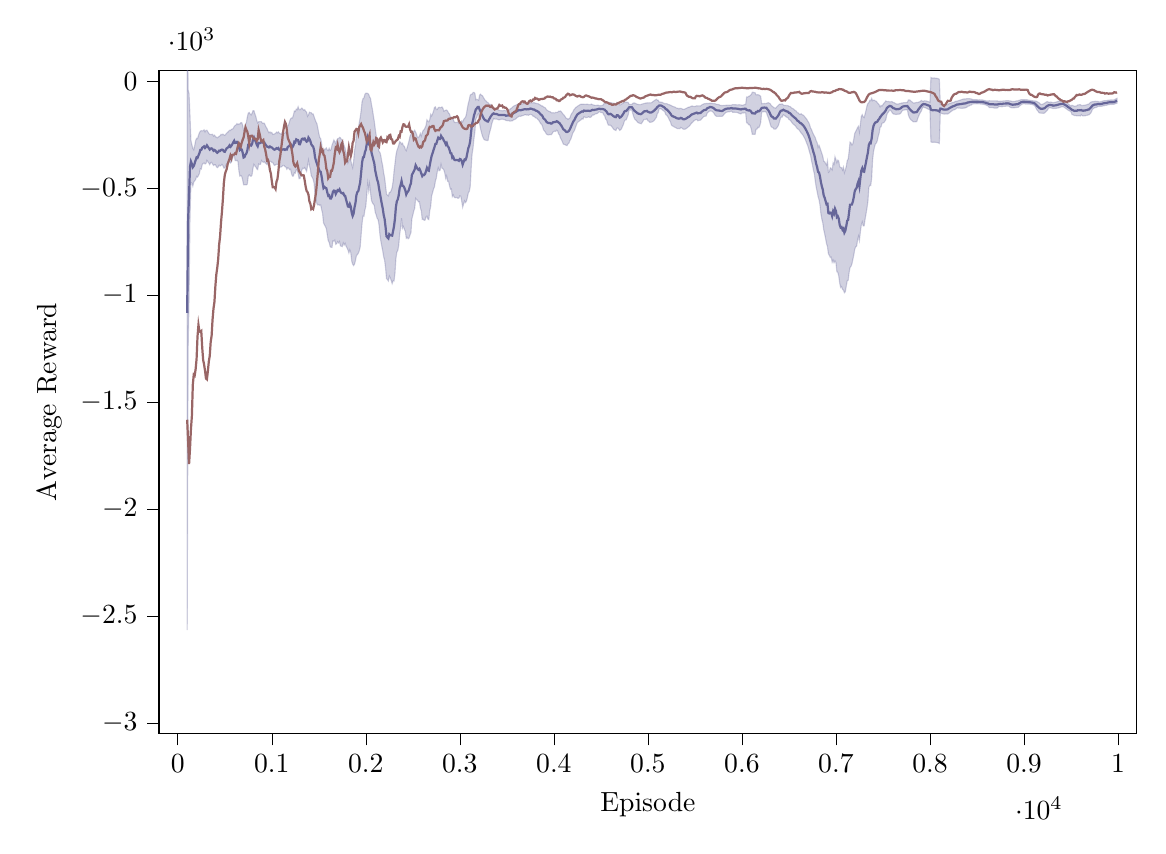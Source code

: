% This file was created by tikzplotlib v0.9.1.
\begin{tikzpicture}

\definecolor{color0}{rgb}{1,0.498,0.055}
\definecolor{color1}{rgb}{0.122,0.467,0.706}

\begin{axis}[
compat=newest,
tick align=outside,
tick pos=left,
x grid style={white!69.02!black},
xmin=-200.00, xmax=10200.00,
xtick style={color=black},
y grid style={white!69.02!black},
ymin=-3050.00, ymax=50.00,
ytick style={color=black},
scaled y ticks=true,
scaled y ticks=base 10:-3,
width=14cm,
height=10cm,
xlabel=Episode,
ylabel=Average Reward,
%y label style={at={(-0.2,0.5)}}
]

\path [draw=blue!20!gray, fill=blue!20!gray, opacity=0.3]
(axis cs:100,-2567.056)
--(axis cs:100,400.759)
--(axis cs:110,-38.261)
--(axis cs:120,-58.266)
--(axis cs:130,-161.801)
--(axis cs:140,-276.56)
--(axis cs:150,-296.506)
--(axis cs:160,-313.334)
--(axis cs:170,-320.353)
--(axis cs:180,-300.758)
--(axis cs:190,-277.084)
--(axis cs:200,-266.656)
--(axis cs:210,-268.133)
--(axis cs:220,-253.008)
--(axis cs:230,-240.764)
--(axis cs:240,-233.183)
--(axis cs:250,-230.895)
--(axis cs:260,-231.916)
--(axis cs:270,-231.011)
--(axis cs:280,-226.79)
--(axis cs:290,-236.652)
--(axis cs:300,-229.174)
--(axis cs:310,-228.844)
--(axis cs:320,-236.346)
--(axis cs:330,-242.985)
--(axis cs:340,-248.433)
--(axis cs:350,-248.379)
--(axis cs:360,-248.739)
--(axis cs:370,-247.736)
--(axis cs:380,-255.877)
--(axis cs:390,-251.757)
--(axis cs:400,-257.71)
--(axis cs:410,-261.792)
--(axis cs:420,-264.373)
--(axis cs:430,-260.602)
--(axis cs:440,-256.63)
--(axis cs:450,-254.744)
--(axis cs:460,-247.914)
--(axis cs:470,-250.401)
--(axis cs:480,-246.966)
--(axis cs:490,-250.58)
--(axis cs:500,-253.005)
--(axis cs:510,-247.889)
--(axis cs:520,-242.372)
--(axis cs:530,-238.84)
--(axis cs:540,-234.359)
--(axis cs:550,-228.858)
--(axis cs:560,-230.186)
--(axis cs:570,-224.436)
--(axis cs:580,-223.172)
--(axis cs:590,-220.691)
--(axis cs:600,-211.693)
--(axis cs:610,-206.636)
--(axis cs:620,-203.6)
--(axis cs:630,-197.554)
--(axis cs:640,-202.195)
--(axis cs:650,-199.014)
--(axis cs:660,-199.688)
--(axis cs:670,-193.615)
--(axis cs:680,-192.89)
--(axis cs:690,-205.001)
--(axis cs:700,-228.5)
--(axis cs:710,-224.453)
--(axis cs:720,-202.932)
--(axis cs:730,-190.878)
--(axis cs:740,-166.103)
--(axis cs:750,-148.376)
--(axis cs:760,-145.624)
--(axis cs:770,-152.92)
--(axis cs:780,-157.065)
--(axis cs:790,-149.766)
--(axis cs:800,-137.125)
--(axis cs:810,-136.957)
--(axis cs:820,-152.181)
--(axis cs:830,-163.932)
--(axis cs:840,-182.978)
--(axis cs:850,-194.783)
--(axis cs:860,-189.206)
--(axis cs:870,-188.266)
--(axis cs:880,-188.185)
--(axis cs:890,-188.831)
--(axis cs:900,-195.791)
--(axis cs:910,-195.164)
--(axis cs:920,-195.683)
--(axis cs:930,-205.15)
--(axis cs:940,-214.288)
--(axis cs:950,-221.302)
--(axis cs:960,-232.916)
--(axis cs:970,-240.525)
--(axis cs:980,-236.407)
--(axis cs:990,-241.252)
--(axis cs:1000,-239.138)
--(axis cs:1010,-248.473)
--(axis cs:1020,-247.489)
--(axis cs:1030,-246.032)
--(axis cs:1040,-243.68)
--(axis cs:1050,-237.463)
--(axis cs:1060,-240.986)
--(axis cs:1070,-235.861)
--(axis cs:1080,-242.348)
--(axis cs:1090,-244.899)
--(axis cs:1100,-247.269)
--(axis cs:1110,-240.035)
--(axis cs:1120,-244.329)
--(axis cs:1130,-241.769)
--(axis cs:1140,-242.117)
--(axis cs:1150,-234.876)
--(axis cs:1160,-226.591)
--(axis cs:1170,-209.464)
--(axis cs:1180,-202.083)
--(axis cs:1190,-185.465)
--(axis cs:1200,-175.665)
--(axis cs:1210,-170.77)
--(axis cs:1220,-171.302)
--(axis cs:1230,-157.464)
--(axis cs:1240,-138.873)
--(axis cs:1250,-141.093)
--(axis cs:1260,-130.203)
--(axis cs:1270,-132.669)
--(axis cs:1280,-118.894)
--(axis cs:1290,-132.118)
--(axis cs:1300,-132.916)
--(axis cs:1310,-128.849)
--(axis cs:1320,-125.227)
--(axis cs:1330,-130.015)
--(axis cs:1340,-135.152)
--(axis cs:1350,-132.412)
--(axis cs:1360,-141.106)
--(axis cs:1370,-143.431)
--(axis cs:1380,-163.209)
--(axis cs:1390,-156.559)
--(axis cs:1400,-144.43)
--(axis cs:1410,-146.027)
--(axis cs:1420,-147.035)
--(axis cs:1430,-153.156)
--(axis cs:1440,-152.304)
--(axis cs:1450,-164.975)
--(axis cs:1460,-178.482)
--(axis cs:1470,-189.386)
--(axis cs:1480,-198.224)
--(axis cs:1490,-219.486)
--(axis cs:1500,-243.093)
--(axis cs:1510,-262.67)
--(axis cs:1520,-267.935)
--(axis cs:1530,-290.088)
--(axis cs:1540,-331.806)
--(axis cs:1550,-336.801)
--(axis cs:1560,-316.803)
--(axis cs:1570,-316.931)
--(axis cs:1580,-311.281)
--(axis cs:1590,-321.128)
--(axis cs:1600,-324.119)
--(axis cs:1610,-313.206)
--(axis cs:1620,-323.147)
--(axis cs:1630,-319.599)
--(axis cs:1640,-299.24)
--(axis cs:1650,-287.342)
--(axis cs:1660,-274.261)
--(axis cs:1670,-281.577)
--(axis cs:1680,-291.028)
--(axis cs:1690,-276.613)
--(axis cs:1700,-268.045)
--(axis cs:1710,-268.164)
--(axis cs:1720,-262.003)
--(axis cs:1730,-263.695)
--(axis cs:1740,-271.936)
--(axis cs:1750,-275.082)
--(axis cs:1760,-289.13)
--(axis cs:1770,-301.462)
--(axis cs:1780,-313.464)
--(axis cs:1790,-334.078)
--(axis cs:1800,-358.676)
--(axis cs:1810,-381.76)
--(axis cs:1820,-370.109)
--(axis cs:1830,-359.778)
--(axis cs:1840,-369.129)
--(axis cs:1850,-389.3)
--(axis cs:1860,-403.774)
--(axis cs:1870,-375.547)
--(axis cs:1880,-323.819)
--(axis cs:1890,-299.007)
--(axis cs:1900,-250.227)
--(axis cs:1910,-224.123)
--(axis cs:1920,-222.993)
--(axis cs:1930,-193.405)
--(axis cs:1940,-169.404)
--(axis cs:1950,-137.694)
--(axis cs:1960,-95.944)
--(axis cs:1970,-81.42)
--(axis cs:1980,-77.429)
--(axis cs:1990,-61.057)
--(axis cs:2000,-55.518)
--(axis cs:2010,-55.175)
--(axis cs:2020,-56.907)
--(axis cs:2030,-60.427)
--(axis cs:2040,-72.619)
--(axis cs:2050,-79.697)
--(axis cs:2060,-108.192)
--(axis cs:2070,-130.358)
--(axis cs:2080,-159.428)
--(axis cs:2090,-186.756)
--(axis cs:2100,-221.502)
--(axis cs:2110,-251.601)
--(axis cs:2120,-278.341)
--(axis cs:2130,-296.958)
--(axis cs:2140,-327.465)
--(axis cs:2150,-331.681)
--(axis cs:2160,-348.92)
--(axis cs:2170,-375.363)
--(axis cs:2180,-395.457)
--(axis cs:2190,-428.554)
--(axis cs:2200,-450.707)
--(axis cs:2210,-489.072)
--(axis cs:2220,-526.542)
--(axis cs:2230,-532.961)
--(axis cs:2240,-535.6)
--(axis cs:2250,-519.626)
--(axis cs:2260,-519.411)
--(axis cs:2270,-509.903)
--(axis cs:2280,-497.254)
--(axis cs:2290,-468.025)
--(axis cs:2300,-421.266)
--(axis cs:2310,-385.329)
--(axis cs:2320,-346.834)
--(axis cs:2330,-324.215)
--(axis cs:2340,-312.732)
--(axis cs:2350,-298.455)
--(axis cs:2360,-282.196)
--(axis cs:2370,-285.566)
--(axis cs:2380,-293.143)
--(axis cs:2390,-289.348)
--(axis cs:2400,-301.362)
--(axis cs:2410,-303.751)
--(axis cs:2420,-317.448)
--(axis cs:2430,-324.324)
--(axis cs:2440,-309.242)
--(axis cs:2450,-294.098)
--(axis cs:2460,-277.62)
--(axis cs:2470,-256.814)
--(axis cs:2480,-247.134)
--(axis cs:2490,-232.403)
--(axis cs:2500,-233.779)
--(axis cs:2510,-235.462)
--(axis cs:2520,-228.583)
--(axis cs:2530,-237.503)
--(axis cs:2540,-248.488)
--(axis cs:2550,-263.167)
--(axis cs:2560,-263.251)
--(axis cs:2570,-255.579)
--(axis cs:2580,-243.505)
--(axis cs:2590,-255.854)
--(axis cs:2600,-240.766)
--(axis cs:2610,-229.366)
--(axis cs:2620,-226.402)
--(axis cs:2630,-216.903)
--(axis cs:2640,-207.311)
--(axis cs:2650,-180.219)
--(axis cs:2660,-186.938)
--(axis cs:2670,-189.334)
--(axis cs:2680,-179.648)
--(axis cs:2690,-154.354)
--(axis cs:2700,-162.26)
--(axis cs:2710,-152.063)
--(axis cs:2720,-139.853)
--(axis cs:2730,-122.146)
--(axis cs:2740,-119.471)
--(axis cs:2750,-132.066)
--(axis cs:2760,-131.732)
--(axis cs:2770,-123.435)
--(axis cs:2780,-121.386)
--(axis cs:2790,-123.653)
--(axis cs:2800,-121.875)
--(axis cs:2810,-119.719)
--(axis cs:2820,-125.864)
--(axis cs:2830,-140.045)
--(axis cs:2840,-137.424)
--(axis cs:2850,-134.789)
--(axis cs:2860,-134.254)
--(axis cs:2870,-138.797)
--(axis cs:2880,-148.438)
--(axis cs:2890,-152.589)
--(axis cs:2900,-166.275)
--(axis cs:2910,-170.082)
--(axis cs:2920,-175.982)
--(axis cs:2930,-176.589)
--(axis cs:2940,-190.461)
--(axis cs:2950,-192.864)
--(axis cs:2960,-192.048)
--(axis cs:2970,-191.779)
--(axis cs:2980,-191.516)
--(axis cs:2990,-197.559)
--(axis cs:3000,-190.678)
--(axis cs:3010,-192.425)
--(axis cs:3020,-185.283)
--(axis cs:3030,-190.567)
--(axis cs:3040,-179.261)
--(axis cs:3050,-172.957)
--(axis cs:3060,-168.971)
--(axis cs:3070,-153.359)
--(axis cs:3080,-125.968)
--(axis cs:3090,-103.602)
--(axis cs:3100,-87.19)
--(axis cs:3110,-64.879)
--(axis cs:3120,-60.337)
--(axis cs:3130,-60.841)
--(axis cs:3140,-52.292)
--(axis cs:3150,-51.689)
--(axis cs:3160,-56.293)
--(axis cs:3170,-86.751)
--(axis cs:3180,-83.942)
--(axis cs:3190,-85.866)
--(axis cs:3200,-88.983)
--(axis cs:3210,-63.986)
--(axis cs:3220,-60.127)
--(axis cs:3230,-65.493)
--(axis cs:3240,-66.737)
--(axis cs:3250,-74.995)
--(axis cs:3260,-82.618)
--(axis cs:3270,-89.442)
--(axis cs:3280,-92.24)
--(axis cs:3290,-97.816)
--(axis cs:3300,-99.785)
--(axis cs:3310,-105.82)
--(axis cs:3320,-109.533)
--(axis cs:3330,-107.658)
--(axis cs:3340,-117.26)
--(axis cs:3350,-120.644)
--(axis cs:3360,-125.622)
--(axis cs:3370,-128.042)
--(axis cs:3380,-130.108)
--(axis cs:3390,-130.033)
--(axis cs:3400,-131.178)
--(axis cs:3410,-133.728)
--(axis cs:3420,-135.795)
--(axis cs:3430,-136.485)
--(axis cs:3440,-137.032)
--(axis cs:3450,-137.704)
--(axis cs:3460,-137.944)
--(axis cs:3470,-135.202)
--(axis cs:3480,-136.717)
--(axis cs:3490,-138.329)
--(axis cs:3500,-137.198)
--(axis cs:3510,-136.096)
--(axis cs:3520,-134.302)
--(axis cs:3530,-132.198)
--(axis cs:3540,-127.509)
--(axis cs:3550,-124.66)
--(axis cs:3560,-120.579)
--(axis cs:3570,-117.156)
--(axis cs:3580,-113.887)
--(axis cs:3590,-112.609)
--(axis cs:3600,-110.651)
--(axis cs:3610,-107.824)
--(axis cs:3620,-105.577)
--(axis cs:3630,-105.72)
--(axis cs:3640,-106.284)
--(axis cs:3650,-106.751)
--(axis cs:3660,-105.914)
--(axis cs:3670,-104.767)
--(axis cs:3680,-104.103)
--(axis cs:3690,-104.505)
--(axis cs:3700,-103.57)
--(axis cs:3710,-104.861)
--(axis cs:3720,-104.654)
--(axis cs:3730,-102.818)
--(axis cs:3740,-102.835)
--(axis cs:3750,-100.349)
--(axis cs:3760,-100.913)
--(axis cs:3770,-101.099)
--(axis cs:3780,-100.473)
--(axis cs:3790,-99.925)
--(axis cs:3800,-101.555)
--(axis cs:3810,-103.007)
--(axis cs:3820,-104.118)
--(axis cs:3830,-104.26)
--(axis cs:3840,-106.439)
--(axis cs:3850,-109.336)
--(axis cs:3860,-111.621)
--(axis cs:3870,-115.272)
--(axis cs:3880,-115.281)
--(axis cs:3890,-119.627)
--(axis cs:3900,-122.007)
--(axis cs:3910,-124.466)
--(axis cs:3920,-131.746)
--(axis cs:3930,-135.78)
--(axis cs:3940,-138.312)
--(axis cs:3950,-140.769)
--(axis cs:3960,-141.734)
--(axis cs:3970,-145.732)
--(axis cs:3980,-147.806)
--(axis cs:3990,-146.646)
--(axis cs:4000,-147.564)
--(axis cs:4010,-147.872)
--(axis cs:4020,-144.887)
--(axis cs:4030,-144.904)
--(axis cs:4040,-145.312)
--(axis cs:4050,-139.644)
--(axis cs:4060,-139.851)
--(axis cs:4070,-138.619)
--(axis cs:4080,-142.823)
--(axis cs:4090,-148.734)
--(axis cs:4100,-155.063)
--(axis cs:4110,-158.292)
--(axis cs:4120,-165.274)
--(axis cs:4130,-172.588)
--(axis cs:4140,-173.828)
--(axis cs:4150,-178.195)
--(axis cs:4160,-174.389)
--(axis cs:4170,-171.338)
--(axis cs:4180,-159.191)
--(axis cs:4190,-149.652)
--(axis cs:4200,-145.089)
--(axis cs:4210,-134.897)
--(axis cs:4220,-130.002)
--(axis cs:4230,-123.189)
--(axis cs:4240,-120.348)
--(axis cs:4250,-117.171)
--(axis cs:4260,-113.954)
--(axis cs:4270,-111.405)
--(axis cs:4280,-108.347)
--(axis cs:4290,-106.834)
--(axis cs:4300,-107.194)
--(axis cs:4310,-106.729)
--(axis cs:4320,-107.64)
--(axis cs:4330,-107.215)
--(axis cs:4340,-107.97)
--(axis cs:4350,-106.445)
--(axis cs:4360,-106.832)
--(axis cs:4370,-108.797)
--(axis cs:4380,-108.686)
--(axis cs:4390,-108.439)
--(axis cs:4400,-106.219)
--(axis cs:4410,-109.359)
--(axis cs:4420,-110.273)
--(axis cs:4430,-111.661)
--(axis cs:4440,-112.373)
--(axis cs:4450,-112.509)
--(axis cs:4460,-111.828)
--(axis cs:4470,-111.272)
--(axis cs:4480,-113.884)
--(axis cs:4490,-114.185)
--(axis cs:4500,-114.205)
--(axis cs:4510,-113.109)
--(axis cs:4520,-112.578)
--(axis cs:4530,-105.672)
--(axis cs:4540,-104.298)
--(axis cs:4550,-99.007)
--(axis cs:4560,-101.874)
--(axis cs:4570,-102.774)
--(axis cs:4580,-102.57)
--(axis cs:4590,-101.707)
--(axis cs:4600,-99.241)
--(axis cs:4610,-100.119)
--(axis cs:4620,-101.44)
--(axis cs:4630,-102.94)
--(axis cs:4640,-102.449)
--(axis cs:4650,-106.705)
--(axis cs:4660,-105.026)
--(axis cs:4670,-98.07)
--(axis cs:4680,-99.589)
--(axis cs:4690,-103.021)
--(axis cs:4700,-110.25)
--(axis cs:4710,-109.742)
--(axis cs:4720,-105.412)
--(axis cs:4730,-103.76)
--(axis cs:4740,-100.771)
--(axis cs:4750,-97.335)
--(axis cs:4760,-96.762)
--(axis cs:4770,-97.158)
--(axis cs:4780,-98.09)
--(axis cs:4790,-98.952)
--(axis cs:4800,-107.699)
--(axis cs:4810,-107.775)
--(axis cs:4820,-108.458)
--(axis cs:4830,-108.009)
--(axis cs:4840,-102.425)
--(axis cs:4850,-101.069)
--(axis cs:4860,-101.497)
--(axis cs:4870,-103.973)
--(axis cs:4880,-106.142)
--(axis cs:4890,-107.682)
--(axis cs:4900,-108.302)
--(axis cs:4910,-109.045)
--(axis cs:4920,-109.251)
--(axis cs:4930,-108.258)
--(axis cs:4940,-105.701)
--(axis cs:4950,-105.384)
--(axis cs:4960,-102.855)
--(axis cs:4970,-102.766)
--(axis cs:4980,-101.039)
--(axis cs:4990,-101.659)
--(axis cs:5000,-100.299)
--(axis cs:5010,-100.916)
--(axis cs:5020,-100.452)
--(axis cs:5030,-100.808)
--(axis cs:5040,-99.679)
--(axis cs:5050,-95.558)
--(axis cs:5060,-92.965)
--(axis cs:5070,-89.279)
--(axis cs:5080,-86.944)
--(axis cs:5090,-83.929)
--(axis cs:5100,-88.346)
--(axis cs:5110,-88.553)
--(axis cs:5120,-97.18)
--(axis cs:5130,-96.761)
--(axis cs:5140,-98.065)
--(axis cs:5150,-97.758)
--(axis cs:5160,-100.315)
--(axis cs:5170,-102.095)
--(axis cs:5180,-105.241)
--(axis cs:5190,-103.749)
--(axis cs:5200,-104.711)
--(axis cs:5210,-106.182)
--(axis cs:5220,-108.805)
--(axis cs:5230,-108.752)
--(axis cs:5240,-112.724)
--(axis cs:5250,-113.155)
--(axis cs:5260,-116.605)
--(axis cs:5270,-117.955)
--(axis cs:5280,-119.378)
--(axis cs:5290,-120.838)
--(axis cs:5300,-124.269)
--(axis cs:5310,-125.599)
--(axis cs:5320,-125.815)
--(axis cs:5330,-129.112)
--(axis cs:5340,-125.922)
--(axis cs:5350,-126.992)
--(axis cs:5360,-127.472)
--(axis cs:5370,-130.925)
--(axis cs:5380,-130.925)
--(axis cs:5390,-130.103)
--(axis cs:5400,-127.924)
--(axis cs:5410,-126.326)
--(axis cs:5420,-123.646)
--(axis cs:5430,-120.925)
--(axis cs:5440,-121.385)
--(axis cs:5450,-118.688)
--(axis cs:5460,-116.376)
--(axis cs:5470,-115.071)
--(axis cs:5480,-116.79)
--(axis cs:5490,-117.401)
--(axis cs:5500,-117.658)
--(axis cs:5510,-115.955)
--(axis cs:5520,-114.325)
--(axis cs:5530,-115.189)
--(axis cs:5540,-114.947)
--(axis cs:5550,-115.093)
--(axis cs:5560,-115.188)
--(axis cs:5570,-111.029)
--(axis cs:5580,-108.523)
--(axis cs:5590,-106.891)
--(axis cs:5600,-104.485)
--(axis cs:5610,-104.641)
--(axis cs:5620,-103.126)
--(axis cs:5630,-103.815)
--(axis cs:5640,-103.424)
--(axis cs:5650,-103.783)
--(axis cs:5660,-102.121)
--(axis cs:5670,-102.015)
--(axis cs:5680,-103.396)
--(axis cs:5690,-103.531)
--(axis cs:5700,-104.223)
--(axis cs:5710,-103.626)
--(axis cs:5720,-105.699)
--(axis cs:5730,-107.625)
--(axis cs:5740,-107.975)
--(axis cs:5750,-108.357)
--(axis cs:5760,-110.129)
--(axis cs:5770,-112.644)
--(axis cs:5780,-112.94)
--(axis cs:5790,-113.59)
--(axis cs:5800,-112.223)
--(axis cs:5810,-112.172)
--(axis cs:5820,-112.215)
--(axis cs:5830,-112.12)
--(axis cs:5840,-111.652)
--(axis cs:5850,-111.331)
--(axis cs:5860,-111.109)
--(axis cs:5870,-111.689)
--(axis cs:5880,-111.46)
--(axis cs:5890,-111.214)
--(axis cs:5900,-108.642)
--(axis cs:5910,-108.758)
--(axis cs:5920,-109.37)
--(axis cs:5930,-109.392)
--(axis cs:5940,-109.754)
--(axis cs:5950,-109.948)
--(axis cs:5960,-110.073)
--(axis cs:5970,-109.413)
--(axis cs:5980,-110.124)
--(axis cs:5990,-110.494)
--(axis cs:6000,-111.963)
--(axis cs:6010,-111.274)
--(axis cs:6020,-110.491)
--(axis cs:6030,-107.941)
--(axis cs:6040,-108.342)
--(axis cs:6050,-73.514)
--(axis cs:6060,-73.902)
--(axis cs:6070,-70.383)
--(axis cs:6080,-69.274)
--(axis cs:6090,-64.737)
--(axis cs:6100,-62.071)
--(axis cs:6110,-51.292)
--(axis cs:6120,-51.26)
--(axis cs:6130,-52.916)
--(axis cs:6140,-53.29)
--(axis cs:6150,-63.296)
--(axis cs:6160,-62.671)
--(axis cs:6170,-62.462)
--(axis cs:6180,-63.741)
--(axis cs:6190,-66.443)
--(axis cs:6200,-70.85)
--(axis cs:6210,-104.984)
--(axis cs:6220,-104.344)
--(axis cs:6230,-104.073)
--(axis cs:6240,-103.578)
--(axis cs:6250,-104.422)
--(axis cs:6260,-102.877)
--(axis cs:6270,-101.49)
--(axis cs:6280,-100.11)
--(axis cs:6290,-101.873)
--(axis cs:6300,-104.314)
--(axis cs:6310,-111.374)
--(axis cs:6320,-116.246)
--(axis cs:6330,-118.87)
--(axis cs:6340,-124.253)
--(axis cs:6350,-123.73)
--(axis cs:6360,-125.775)
--(axis cs:6370,-119.355)
--(axis cs:6380,-115.907)
--(axis cs:6390,-110.894)
--(axis cs:6400,-106.953)
--(axis cs:6410,-107.332)
--(axis cs:6420,-106.275)
--(axis cs:6430,-106.122)
--(axis cs:6440,-110.107)
--(axis cs:6450,-112.788)
--(axis cs:6460,-112.242)
--(axis cs:6470,-113.249)
--(axis cs:6480,-113.233)
--(axis cs:6490,-113.52)
--(axis cs:6500,-116.862)
--(axis cs:6510,-116.966)
--(axis cs:6520,-120.444)
--(axis cs:6530,-125.004)
--(axis cs:6540,-127.434)
--(axis cs:6550,-129.587)
--(axis cs:6560,-134.397)
--(axis cs:6570,-136.742)
--(axis cs:6580,-140.226)
--(axis cs:6590,-146.76)
--(axis cs:6600,-147.511)
--(axis cs:6610,-153.581)
--(axis cs:6620,-154.58)
--(axis cs:6630,-151.304)
--(axis cs:6640,-155.851)
--(axis cs:6650,-157.853)
--(axis cs:6660,-161.184)
--(axis cs:6670,-166.862)
--(axis cs:6680,-172.103)
--(axis cs:6690,-177.107)
--(axis cs:6700,-185.958)
--(axis cs:6710,-191.806)
--(axis cs:6720,-202.94)
--(axis cs:6730,-218.052)
--(axis cs:6740,-225.332)
--(axis cs:6750,-237.349)
--(axis cs:6760,-247.029)
--(axis cs:6770,-255.781)
--(axis cs:6780,-263.091)
--(axis cs:6790,-278.017)
--(axis cs:6800,-286.074)
--(axis cs:6810,-308.589)
--(axis cs:6820,-299.045)
--(axis cs:6830,-310.065)
--(axis cs:6840,-323.249)
--(axis cs:6850,-337.45)
--(axis cs:6860,-350.274)
--(axis cs:6870,-374.015)
--(axis cs:6880,-375.269)
--(axis cs:6890,-384.069)
--(axis cs:6900,-391.507)
--(axis cs:6910,-373.029)
--(axis cs:6920,-425.784)
--(axis cs:6930,-422.265)
--(axis cs:6940,-404.246)
--(axis cs:6950,-407.961)
--(axis cs:6960,-414.281)
--(axis cs:6970,-381.123)
--(axis cs:6980,-387.58)
--(axis cs:6990,-352.792)
--(axis cs:7000,-365.574)
--(axis cs:7010,-380.273)
--(axis cs:7020,-368.379)
--(axis cs:7030,-372.599)
--(axis cs:7040,-399.383)
--(axis cs:7050,-403.137)
--(axis cs:7060,-403.335)
--(axis cs:7070,-414.608)
--(axis cs:7080,-401.189)
--(axis cs:7090,-427.241)
--(axis cs:7100,-414.387)
--(axis cs:7110,-397.782)
--(axis cs:7120,-370.818)
--(axis cs:7130,-364.252)
--(axis cs:7140,-328.215)
--(axis cs:7150,-284.144)
--(axis cs:7160,-287.783)
--(axis cs:7170,-298.085)
--(axis cs:7180,-292.1)
--(axis cs:7190,-269.847)
--(axis cs:7200,-243.016)
--(axis cs:7210,-234.951)
--(axis cs:7220,-225.835)
--(axis cs:7230,-216.236)
--(axis cs:7240,-210.039)
--(axis cs:7250,-236.727)
--(axis cs:7260,-199.82)
--(axis cs:7270,-163.898)
--(axis cs:7280,-155.808)
--(axis cs:7290,-166.546)
--(axis cs:7300,-169.6)
--(axis cs:7310,-153.429)
--(axis cs:7320,-135.483)
--(axis cs:7330,-114.95)
--(axis cs:7340,-103.288)
--(axis cs:7350,-98.775)
--(axis cs:7360,-88.858)
--(axis cs:7370,-91.251)
--(axis cs:7380,-79.793)
--(axis cs:7390,-90.808)
--(axis cs:7400,-87.991)
--(axis cs:7410,-88.548)
--(axis cs:7420,-91.934)
--(axis cs:7430,-93.285)
--(axis cs:7440,-99.648)
--(axis cs:7450,-104.574)
--(axis cs:7460,-109.952)
--(axis cs:7470,-119.797)
--(axis cs:7480,-112.804)
--(axis cs:7490,-115.63)
--(axis cs:7500,-109.022)
--(axis cs:7510,-102.731)
--(axis cs:7520,-97.913)
--(axis cs:7530,-91.492)
--(axis cs:7540,-93.808)
--(axis cs:7550,-95.071)
--(axis cs:7560,-94.286)
--(axis cs:7570,-95.848)
--(axis cs:7580,-96.278)
--(axis cs:7590,-94.539)
--(axis cs:7600,-95.917)
--(axis cs:7610,-99.035)
--(axis cs:7620,-99.952)
--(axis cs:7630,-102.872)
--(axis cs:7640,-106.101)
--(axis cs:7650,-105.857)
--(axis cs:7660,-106.68)
--(axis cs:7670,-105.069)
--(axis cs:7680,-103.342)
--(axis cs:7690,-103.007)
--(axis cs:7700,-101.188)
--(axis cs:7710,-101.192)
--(axis cs:7720,-99.637)
--(axis cs:7730,-99.354)
--(axis cs:7740,-99.32)
--(axis cs:7750,-98.769)
--(axis cs:7760,-98.616)
--(axis cs:7770,-86.886)
--(axis cs:7780,-86.93)
--(axis cs:7790,-88.437)
--(axis cs:7800,-93.335)
--(axis cs:7810,-96.625)
--(axis cs:7820,-100.666)
--(axis cs:7830,-101.813)
--(axis cs:7840,-100.345)
--(axis cs:7850,-99.994)
--(axis cs:7860,-98.335)
--(axis cs:7870,-99.424)
--(axis cs:7880,-96.979)
--(axis cs:7890,-96.198)
--(axis cs:7900,-92.136)
--(axis cs:7910,-89.491)
--(axis cs:7920,-92.664)
--(axis cs:7930,-93.454)
--(axis cs:7940,-90.994)
--(axis cs:7950,-91.277)
--(axis cs:7960,-91.832)
--(axis cs:7970,-93.146)
--(axis cs:7980,-94.902)
--(axis cs:7990,-95.738)
--(axis cs:8000,-98.593)
--(axis cs:8010,17.86)
--(axis cs:8020,15.607)
--(axis cs:8030,15.142)
--(axis cs:8040,15.391)
--(axis cs:8050,15.446)
--(axis cs:8060,14.968)
--(axis cs:8070,14.225)
--(axis cs:8080,13.561)
--(axis cs:8090,11.998)
--(axis cs:8100,9.107)
--(axis cs:8110,-108.107)
--(axis cs:8120,-107.078)
--(axis cs:8130,-108.342)
--(axis cs:8140,-110.755)
--(axis cs:8150,-111.313)
--(axis cs:8160,-112.163)
--(axis cs:8170,-111.243)
--(axis cs:8180,-110.391)
--(axis cs:8190,-108.768)
--(axis cs:8200,-105.02)
--(axis cs:8210,-102.763)
--(axis cs:8220,-101.928)
--(axis cs:8230,-101.124)
--(axis cs:8240,-98.426)
--(axis cs:8250,-98.852)
--(axis cs:8260,-96.481)
--(axis cs:8270,-94.043)
--(axis cs:8280,-92.58)
--(axis cs:8290,-92.775)
--(axis cs:8300,-90.943)
--(axis cs:8310,-89.556)
--(axis cs:8320,-88.356)
--(axis cs:8330,-86.525)
--(axis cs:8340,-85.216)
--(axis cs:8350,-83.306)
--(axis cs:8360,-82.664)
--(axis cs:8370,-82.51)
--(axis cs:8380,-82.337)
--(axis cs:8390,-81.128)
--(axis cs:8400,-81.056)
--(axis cs:8410,-80.884)
--(axis cs:8420,-80.816)
--(axis cs:8430,-81.912)
--(axis cs:8440,-82.455)
--(axis cs:8450,-84.409)
--(axis cs:8460,-85.429)
--(axis cs:8470,-85.562)
--(axis cs:8480,-85.599)
--(axis cs:8490,-85.859)
--(axis cs:8500,-86.11)
--(axis cs:8510,-86.639)
--(axis cs:8520,-86.462)
--(axis cs:8530,-86.404)
--(axis cs:8540,-86.563)
--(axis cs:8550,-86.973)
--(axis cs:8560,-87.36)
--(axis cs:8570,-88.586)
--(axis cs:8580,-89.021)
--(axis cs:8590,-90.258)
--(axis cs:8600,-92.036)
--(axis cs:8610,-91.658)
--(axis cs:8620,-92.558)
--(axis cs:8630,-90.51)
--(axis cs:8640,-91.498)
--(axis cs:8650,-91.329)
--(axis cs:8660,-91.289)
--(axis cs:8670,-91.141)
--(axis cs:8680,-91.241)
--(axis cs:8690,-91.264)
--(axis cs:8700,-91.168)
--(axis cs:8710,-92.076)
--(axis cs:8720,-91.663)
--(axis cs:8730,-94.584)
--(axis cs:8740,-93.362)
--(axis cs:8750,-92.748)
--(axis cs:8760,-92.941)
--(axis cs:8770,-92.736)
--(axis cs:8780,-91.165)
--(axis cs:8790,-91.637)
--(axis cs:8800,-91.336)
--(axis cs:8810,-90.396)
--(axis cs:8820,-90.899)
--(axis cs:8830,-90.305)
--(axis cs:8840,-90.978)
--(axis cs:8850,-91.98)
--(axis cs:8860,-92.193)
--(axis cs:8870,-93.012)
--(axis cs:8880,-95.008)
--(axis cs:8890,-94.081)
--(axis cs:8900,-93.634)
--(axis cs:8910,-93.294)
--(axis cs:8920,-91.174)
--(axis cs:8930,-91.815)
--(axis cs:8940,-90.24)
--(axis cs:8950,-88.172)
--(axis cs:8960,-87.472)
--(axis cs:8970,-85.763)
--(axis cs:8980,-85.488)
--(axis cs:8990,-86.038)
--(axis cs:9000,-85.97)
--(axis cs:9010,-85.846)
--(axis cs:9020,-86.491)
--(axis cs:9030,-86.015)
--(axis cs:9040,-86.627)
--(axis cs:9050,-88.075)
--(axis cs:9060,-88.233)
--(axis cs:9070,-89.373)
--(axis cs:9080,-89.843)
--(axis cs:9090,-90.489)
--(axis cs:9100,-91.366)
--(axis cs:9110,-92.103)
--(axis cs:9120,-92.046)
--(axis cs:9130,-92.718)
--(axis cs:9140,-95.0)
--(axis cs:9150,-98.051)
--(axis cs:9160,-99.768)
--(axis cs:9170,-104.528)
--(axis cs:9180,-107.678)
--(axis cs:9190,-108.295)
--(axis cs:9200,-106.689)
--(axis cs:9210,-104.405)
--(axis cs:9220,-102.671)
--(axis cs:9230,-98.794)
--(axis cs:9240,-95.824)
--(axis cs:9250,-94.567)
--(axis cs:9260,-98.056)
--(axis cs:9270,-98.215)
--(axis cs:9280,-96.862)
--(axis cs:9290,-97.448)
--(axis cs:9300,-98.423)
--(axis cs:9310,-100.323)
--(axis cs:9320,-98.767)
--(axis cs:9330,-98.072)
--(axis cs:9340,-97.454)
--(axis cs:9350,-95.831)
--(axis cs:9360,-94.148)
--(axis cs:9370,-92.029)
--(axis cs:9380,-92.489)
--(axis cs:9390,-91.772)
--(axis cs:9400,-91.592)
--(axis cs:9410,-91.887)
--(axis cs:9420,-92.692)
--(axis cs:9430,-94.339)
--(axis cs:9440,-96.405)
--(axis cs:9450,-98.594)
--(axis cs:9460,-101.442)
--(axis cs:9470,-105.68)
--(axis cs:9480,-108.568)
--(axis cs:9490,-112.448)
--(axis cs:9500,-116.1)
--(axis cs:9510,-111.863)
--(axis cs:9520,-113.804)
--(axis cs:9530,-115.439)
--(axis cs:9540,-116.42)
--(axis cs:9550,-115.553)
--(axis cs:9560,-114.997)
--(axis cs:9570,-110.838)
--(axis cs:9580,-110.246)
--(axis cs:9590,-109.121)
--(axis cs:9600,-108.962)
--(axis cs:9610,-113.232)
--(axis cs:9620,-113.169)
--(axis cs:9630,-112.952)
--(axis cs:9640,-111.251)
--(axis cs:9650,-111.582)
--(axis cs:9660,-110.054)
--(axis cs:9670,-109.271)
--(axis cs:9680,-107.222)
--(axis cs:9690,-106.279)
--(axis cs:9700,-101.618)
--(axis cs:9710,-97.796)
--(axis cs:9720,-96.358)
--(axis cs:9730,-94.919)
--(axis cs:9740,-94.852)
--(axis cs:9750,-93.761)
--(axis cs:9760,-93.321)
--(axis cs:9770,-94.333)
--(axis cs:9780,-93.77)
--(axis cs:9790,-94.558)
--(axis cs:9800,-95.978)
--(axis cs:9810,-95.866)
--(axis cs:9820,-94.78)
--(axis cs:9830,-93.847)
--(axis cs:9840,-91.984)
--(axis cs:9850,-90.958)
--(axis cs:9860,-90.509)
--(axis cs:9870,-90.241)
--(axis cs:9880,-89.881)
--(axis cs:9890,-88.791)
--(axis cs:9900,-88.123)
--(axis cs:9910,-87.877)
--(axis cs:9920,-87.24)
--(axis cs:9930,-87.217)
--(axis cs:9940,-87.528)
--(axis cs:9950,-87.273)
--(axis cs:9960,-86.861)
--(axis cs:9970,-83.787)
--(axis cs:9980,-81.251)
--(axis cs:9990,-79.408)
--(axis cs:9990,-102.169)
--(axis cs:9990,-102.169)
--(axis cs:9980,-103.636)
--(axis cs:9970,-105.17)
--(axis cs:9960,-107.0)
--(axis cs:9950,-107.565)
--(axis cs:9940,-108.044)
--(axis cs:9930,-108.148)
--(axis cs:9920,-107.948)
--(axis cs:9910,-108.393)
--(axis cs:9900,-108.852)
--(axis cs:9890,-109.986)
--(axis cs:9880,-111.849)
--(axis cs:9870,-112.103)
--(axis cs:9860,-112.902)
--(axis cs:9850,-114.423)
--(axis cs:9840,-114.762)
--(axis cs:9830,-116.371)
--(axis cs:9820,-116.624)
--(axis cs:9810,-116.834)
--(axis cs:9800,-117.482)
--(axis cs:9790,-117.153)
--(axis cs:9780,-119.84)
--(axis cs:9770,-121.96)
--(axis cs:9760,-123.152)
--(axis cs:9750,-123.849)
--(axis cs:9740,-127.062)
--(axis cs:9730,-130.265)
--(axis cs:9720,-139.572)
--(axis cs:9710,-148.64)
--(axis cs:9700,-153.384)
--(axis cs:9690,-157.008)
--(axis cs:9680,-157.55)
--(axis cs:9670,-159.458)
--(axis cs:9660,-159.438)
--(axis cs:9650,-161.512)
--(axis cs:9640,-161.247)
--(axis cs:9630,-161.9)
--(axis cs:9620,-160.761)
--(axis cs:9610,-155.761)
--(axis cs:9600,-162.268)
--(axis cs:9590,-161.217)
--(axis cs:9580,-161.568)
--(axis cs:9570,-160.525)
--(axis cs:9560,-161.314)
--(axis cs:9550,-159.99)
--(axis cs:9540,-160.238)
--(axis cs:9530,-158.776)
--(axis cs:9520,-155.977)
--(axis cs:9510,-155.089)
--(axis cs:9500,-142.385)
--(axis cs:9490,-139.944)
--(axis cs:9480,-137.591)
--(axis cs:9470,-135.369)
--(axis cs:9460,-131.49)
--(axis cs:9450,-128.616)
--(axis cs:9440,-125.479)
--(axis cs:9430,-122.257)
--(axis cs:9420,-119.846)
--(axis cs:9410,-118.107)
--(axis cs:9400,-119.581)
--(axis cs:9390,-120.599)
--(axis cs:9380,-122.763)
--(axis cs:9370,-123.842)
--(axis cs:9360,-125.339)
--(axis cs:9350,-125.601)
--(axis cs:9340,-126.539)
--(axis cs:9330,-127.191)
--(axis cs:9320,-126.269)
--(axis cs:9310,-127.404)
--(axis cs:9300,-125.812)
--(axis cs:9290,-124.934)
--(axis cs:9280,-123.358)
--(axis cs:9270,-123.321)
--(axis cs:9260,-126.341)
--(axis cs:9250,-134.78)
--(axis cs:9240,-139.034)
--(axis cs:9230,-143.869)
--(axis cs:9220,-148.14)
--(axis cs:9210,-149.467)
--(axis cs:9200,-149.26)
--(axis cs:9190,-149.088)
--(axis cs:9180,-149.008)
--(axis cs:9170,-148.544)
--(axis cs:9160,-146.644)
--(axis cs:9150,-139.908)
--(axis cs:9140,-134.941)
--(axis cs:9130,-127.521)
--(axis cs:9120,-118.366)
--(axis cs:9110,-112.047)
--(axis cs:9100,-110.593)
--(axis cs:9090,-108.778)
--(axis cs:9080,-107.724)
--(axis cs:9070,-107.435)
--(axis cs:9060,-106.658)
--(axis cs:9050,-106.849)
--(axis cs:9040,-106.351)
--(axis cs:9030,-105.792)
--(axis cs:9020,-106.471)
--(axis cs:9010,-105.66)
--(axis cs:9000,-104.443)
--(axis cs:8990,-105.207)
--(axis cs:8980,-106.969)
--(axis cs:8970,-109.42)
--(axis cs:8960,-113.105)
--(axis cs:8950,-117.253)
--(axis cs:8940,-121.129)
--(axis cs:8930,-122.029)
--(axis cs:8920,-122.409)
--(axis cs:8910,-123.107)
--(axis cs:8900,-123.676)
--(axis cs:8890,-123.699)
--(axis cs:8880,-124.007)
--(axis cs:8870,-123.758)
--(axis cs:8860,-122.606)
--(axis cs:8850,-120.433)
--(axis cs:8840,-116.424)
--(axis cs:8830,-115.536)
--(axis cs:8820,-116.248)
--(axis cs:8810,-115.596)
--(axis cs:8800,-117.234)
--(axis cs:8790,-117.005)
--(axis cs:8780,-117.259)
--(axis cs:8770,-118.722)
--(axis cs:8760,-118.686)
--(axis cs:8750,-118.038)
--(axis cs:8740,-118.375)
--(axis cs:8730,-118.841)
--(axis cs:8720,-124.381)
--(axis cs:8710,-124.943)
--(axis cs:8700,-124.847)
--(axis cs:8690,-125.346)
--(axis cs:8680,-124.416)
--(axis cs:8670,-123.2)
--(axis cs:8660,-122.99)
--(axis cs:8650,-122.908)
--(axis cs:8640,-122.866)
--(axis cs:8630,-122.532)
--(axis cs:8620,-115.581)
--(axis cs:8610,-114.439)
--(axis cs:8600,-111.727)
--(axis cs:8590,-109.76)
--(axis cs:8580,-108.958)
--(axis cs:8570,-107.749)
--(axis cs:8560,-107.079)
--(axis cs:8550,-106.747)
--(axis cs:8540,-106.122)
--(axis cs:8530,-105.657)
--(axis cs:8520,-105.667)
--(axis cs:8510,-105.035)
--(axis cs:8500,-104.953)
--(axis cs:8490,-105.162)
--(axis cs:8480,-105.478)
--(axis cs:8470,-105.184)
--(axis cs:8460,-105.823)
--(axis cs:8450,-106.582)
--(axis cs:8440,-110.915)
--(axis cs:8430,-111.213)
--(axis cs:8420,-114.643)
--(axis cs:8410,-116.236)
--(axis cs:8400,-117.318)
--(axis cs:8390,-121.882)
--(axis cs:8380,-123.395)
--(axis cs:8370,-124.898)
--(axis cs:8360,-124.987)
--(axis cs:8350,-126.319)
--(axis cs:8340,-125.692)
--(axis cs:8330,-126.511)
--(axis cs:8320,-125.144)
--(axis cs:8310,-124.953)
--(axis cs:8300,-125.671)
--(axis cs:8290,-123.178)
--(axis cs:8280,-127.93)
--(axis cs:8270,-130.556)
--(axis cs:8260,-133.051)
--(axis cs:8250,-134.054)
--(axis cs:8240,-136.197)
--(axis cs:8230,-139.649)
--(axis cs:8220,-142.688)
--(axis cs:8210,-146.534)
--(axis cs:8200,-149.494)
--(axis cs:8190,-152.78)
--(axis cs:8180,-152.734)
--(axis cs:8170,-152.449)
--(axis cs:8160,-152.852)
--(axis cs:8150,-153.024)
--(axis cs:8140,-152.25)
--(axis cs:8130,-151.149)
--(axis cs:8120,-149.388)
--(axis cs:8110,-147.136)
--(axis cs:8100,-290.737)
--(axis cs:8090,-288.096)
--(axis cs:8080,-286.594)
--(axis cs:8070,-285.969)
--(axis cs:8060,-285.241)
--(axis cs:8050,-284.802)
--(axis cs:8040,-284.819)
--(axis cs:8030,-285.269)
--(axis cs:8020,-284.911)
--(axis cs:8010,-283.085)
--(axis cs:8000,-132.895)
--(axis cs:7990,-131.759)
--(axis cs:7980,-130.088)
--(axis cs:7970,-128.13)
--(axis cs:7960,-125.56)
--(axis cs:7950,-123.649)
--(axis cs:7940,-122.729)
--(axis cs:7930,-119.329)
--(axis cs:7920,-124.68)
--(axis cs:7910,-137.299)
--(axis cs:7900,-144.666)
--(axis cs:7890,-152.566)
--(axis cs:7880,-162.669)
--(axis cs:7870,-173.846)
--(axis cs:7860,-188.571)
--(axis cs:7850,-189.115)
--(axis cs:7840,-189.465)
--(axis cs:7830,-189.942)
--(axis cs:7820,-188.955)
--(axis cs:7810,-184.239)
--(axis cs:7800,-181.172)
--(axis cs:7790,-176.102)
--(axis cs:7780,-168.419)
--(axis cs:7770,-156.625)
--(axis cs:7760,-132.169)
--(axis cs:7750,-133.485)
--(axis cs:7740,-132.45)
--(axis cs:7730,-133.908)
--(axis cs:7720,-134.583)
--(axis cs:7710,-135.591)
--(axis cs:7700,-140.845)
--(axis cs:7690,-148.641)
--(axis cs:7680,-152.538)
--(axis cs:7670,-153.412)
--(axis cs:7660,-153.914)
--(axis cs:7650,-153.765)
--(axis cs:7640,-155.405)
--(axis cs:7630,-154.203)
--(axis cs:7620,-152.95)
--(axis cs:7610,-152.621)
--(axis cs:7600,-147.94)
--(axis cs:7590,-140.25)
--(axis cs:7580,-135.162)
--(axis cs:7570,-134.202)
--(axis cs:7560,-142.876)
--(axis cs:7550,-147.618)
--(axis cs:7540,-158.29)
--(axis cs:7530,-180.199)
--(axis cs:7520,-186.615)
--(axis cs:7510,-192.55)
--(axis cs:7500,-194.573)
--(axis cs:7490,-196.255)
--(axis cs:7480,-212.586)
--(axis cs:7470,-214.981)
--(axis cs:7460,-241.764)
--(axis cs:7450,-256.846)
--(axis cs:7440,-277.508)
--(axis cs:7430,-288.628)
--(axis cs:7420,-292.377)
--(axis cs:7410,-307.804)
--(axis cs:7400,-328.275)
--(axis cs:7390,-367.075)
--(axis cs:7380,-453.586)
--(axis cs:7370,-487.412)
--(axis cs:7360,-486.142)
--(axis cs:7350,-496.901)
--(axis cs:7340,-562.988)
--(axis cs:7330,-593.199)
--(axis cs:7320,-620.047)
--(axis cs:7310,-645.065)
--(axis cs:7300,-676.033)
--(axis cs:7290,-676.384)
--(axis cs:7280,-657.522)
--(axis cs:7270,-672.12)
--(axis cs:7260,-703.646)
--(axis cs:7250,-744.912)
--(axis cs:7240,-724.268)
--(axis cs:7230,-742.254)
--(axis cs:7220,-771.467)
--(axis cs:7210,-773.828)
--(axis cs:7200,-785.659)
--(axis cs:7190,-812.183)
--(axis cs:7180,-832.913)
--(axis cs:7170,-854.022)
--(axis cs:7160,-865.59)
--(axis cs:7150,-870.589)
--(axis cs:7140,-894.922)
--(axis cs:7130,-931.201)
--(axis cs:7120,-932.755)
--(axis cs:7110,-957.573)
--(axis cs:7100,-983.882)
--(axis cs:7090,-988.648)
--(axis cs:7080,-976.372)
--(axis cs:7070,-973.501)
--(axis cs:7060,-959.945)
--(axis cs:7050,-964.417)
--(axis cs:7040,-943.357)
--(axis cs:7030,-910.79)
--(axis cs:7020,-893.936)
--(axis cs:7010,-890.232)
--(axis cs:7000,-847.629)
--(axis cs:6990,-839.115)
--(axis cs:6980,-848.265)
--(axis cs:6970,-835.844)
--(axis cs:6960,-846.221)
--(axis cs:6950,-821.959)
--(axis cs:6940,-823.896)
--(axis cs:6930,-813.688)
--(axis cs:6920,-806.786)
--(axis cs:6910,-773.44)
--(axis cs:6900,-759.164)
--(axis cs:6890,-735.29)
--(axis cs:6880,-713.038)
--(axis cs:6870,-693.591)
--(axis cs:6860,-661.91)
--(axis cs:6850,-644.202)
--(axis cs:6840,-618.48)
--(axis cs:6830,-578.187)
--(axis cs:6820,-553.318)
--(axis cs:6810,-538.821)
--(axis cs:6800,-515.637)
--(axis cs:6790,-494.918)
--(axis cs:6780,-466.262)
--(axis cs:6770,-430.932)
--(axis cs:6760,-414.12)
--(axis cs:6750,-389.687)
--(axis cs:6740,-371.081)
--(axis cs:6730,-345.306)
--(axis cs:6720,-332.118)
--(axis cs:6710,-315.739)
--(axis cs:6700,-300.741)
--(axis cs:6690,-290.401)
--(axis cs:6680,-278.645)
--(axis cs:6670,-268.384)
--(axis cs:6660,-260.283)
--(axis cs:6650,-252.017)
--(axis cs:6640,-246.585)
--(axis cs:6630,-241.793)
--(axis cs:6620,-235.079)
--(axis cs:6610,-228.429)
--(axis cs:6600,-224.346)
--(axis cs:6590,-221.529)
--(axis cs:6580,-215.703)
--(axis cs:6570,-208.933)
--(axis cs:6560,-205.162)
--(axis cs:6550,-201.477)
--(axis cs:6540,-197.207)
--(axis cs:6530,-191.541)
--(axis cs:6520,-184.718)
--(axis cs:6510,-180.501)
--(axis cs:6500,-178.398)
--(axis cs:6490,-170.284)
--(axis cs:6480,-168.581)
--(axis cs:6470,-166.215)
--(axis cs:6460,-161.81)
--(axis cs:6450,-159.043)
--(axis cs:6440,-155.917)
--(axis cs:6430,-166.883)
--(axis cs:6420,-166.814)
--(axis cs:6410,-172.712)
--(axis cs:6400,-188.099)
--(axis cs:6390,-204.098)
--(axis cs:6380,-212.113)
--(axis cs:6370,-218.398)
--(axis cs:6360,-222.973)
--(axis cs:6350,-223.493)
--(axis cs:6340,-223.094)
--(axis cs:6330,-216.257)
--(axis cs:6320,-215.16)
--(axis cs:6310,-211.538)
--(axis cs:6300,-198.931)
--(axis cs:6290,-182.431)
--(axis cs:6280,-169.516)
--(axis cs:6270,-158.494)
--(axis cs:6260,-144.194)
--(axis cs:6250,-142.576)
--(axis cs:6240,-141.894)
--(axis cs:6230,-142.142)
--(axis cs:6220,-142.892)
--(axis cs:6210,-143.763)
--(axis cs:6200,-192.163)
--(axis cs:6190,-208.046)
--(axis cs:6180,-217.047)
--(axis cs:6170,-214.77)
--(axis cs:6160,-223.877)
--(axis cs:6150,-224.225)
--(axis cs:6140,-248.399)
--(axis cs:6130,-248.256)
--(axis cs:6120,-247.417)
--(axis cs:6110,-247.564)
--(axis cs:6100,-223.98)
--(axis cs:6090,-209.732)
--(axis cs:6080,-201.858)
--(axis cs:6070,-202.682)
--(axis cs:6060,-194.613)
--(axis cs:6050,-194.6)
--(axis cs:6040,-147.76)
--(axis cs:6030,-147.296)
--(axis cs:6020,-148.078)
--(axis cs:6010,-147.895)
--(axis cs:6000,-148.333)
--(axis cs:5990,-152.705)
--(axis cs:5980,-150.924)
--(axis cs:5970,-150.328)
--(axis cs:5960,-147.167)
--(axis cs:5950,-146.154)
--(axis cs:5940,-145.254)
--(axis cs:5930,-145.199)
--(axis cs:5920,-144.548)
--(axis cs:5910,-144.861)
--(axis cs:5900,-144.835)
--(axis cs:5890,-139.211)
--(axis cs:5880,-140.582)
--(axis cs:5870,-142.103)
--(axis cs:5860,-142.439)
--(axis cs:5850,-142.908)
--(axis cs:5840,-144.189)
--(axis cs:5830,-145.601)
--(axis cs:5820,-149.305)
--(axis cs:5810,-153.821)
--(axis cs:5800,-160.594)
--(axis cs:5790,-163.454)
--(axis cs:5780,-163.767)
--(axis cs:5770,-163.566)
--(axis cs:5760,-163.399)
--(axis cs:5750,-163.89)
--(axis cs:5740,-163.821)
--(axis cs:5730,-163.466)
--(axis cs:5720,-160.954)
--(axis cs:5710,-155.389)
--(axis cs:5700,-147.559)
--(axis cs:5690,-142.369)
--(axis cs:5680,-139.598)
--(axis cs:5670,-139.259)
--(axis cs:5660,-138.137)
--(axis cs:5650,-141.688)
--(axis cs:5640,-144.617)
--(axis cs:5630,-148.806)
--(axis cs:5620,-162.146)
--(axis cs:5610,-163.061)
--(axis cs:5600,-163.92)
--(axis cs:5590,-166.579)
--(axis cs:5580,-171.748)
--(axis cs:5570,-176.336)
--(axis cs:5560,-181.76)
--(axis cs:5550,-182.035)
--(axis cs:5540,-183.13)
--(axis cs:5530,-184.419)
--(axis cs:5520,-178.501)
--(axis cs:5510,-179.421)
--(axis cs:5500,-181.736)
--(axis cs:5490,-184.407)
--(axis cs:5480,-189.267)
--(axis cs:5470,-193.366)
--(axis cs:5460,-197.886)
--(axis cs:5450,-204.451)
--(axis cs:5440,-209.158)
--(axis cs:5430,-212.944)
--(axis cs:5420,-216.884)
--(axis cs:5410,-220.158)
--(axis cs:5400,-223.579)
--(axis cs:5390,-224.121)
--(axis cs:5380,-224.005)
--(axis cs:5370,-222.401)
--(axis cs:5360,-217.32)
--(axis cs:5350,-215.211)
--(axis cs:5340,-221.779)
--(axis cs:5330,-220.128)
--(axis cs:5320,-221.5)
--(axis cs:5310,-220.643)
--(axis cs:5300,-217.789)
--(axis cs:5290,-215.11)
--(axis cs:5280,-213.867)
--(axis cs:5270,-209.908)
--(axis cs:5260,-209.04)
--(axis cs:5250,-204.331)
--(axis cs:5240,-189.264)
--(axis cs:5230,-182.692)
--(axis cs:5220,-171.95)
--(axis cs:5210,-164.725)
--(axis cs:5200,-158.353)
--(axis cs:5190,-156.136)
--(axis cs:5180,-142.499)
--(axis cs:5170,-138.991)
--(axis cs:5160,-136.188)
--(axis cs:5150,-132.714)
--(axis cs:5140,-128.41)
--(axis cs:5130,-128.588)
--(axis cs:5120,-128.465)
--(axis cs:5110,-145.595)
--(axis cs:5100,-151.873)
--(axis cs:5090,-169.563)
--(axis cs:5080,-174.155)
--(axis cs:5070,-181.808)
--(axis cs:5060,-185.663)
--(axis cs:5050,-188.414)
--(axis cs:5040,-190.759)
--(axis cs:5030,-191.334)
--(axis cs:5020,-191.943)
--(axis cs:5010,-186.769)
--(axis cs:5000,-184.836)
--(axis cs:4990,-174.758)
--(axis cs:4980,-178.768)
--(axis cs:4970,-177.622)
--(axis cs:4960,-178.095)
--(axis cs:4950,-184.563)
--(axis cs:4940,-192.038)
--(axis cs:4930,-198.243)
--(axis cs:4920,-197.805)
--(axis cs:4910,-195.641)
--(axis cs:4900,-194.415)
--(axis cs:4890,-191.245)
--(axis cs:4880,-185.059)
--(axis cs:4870,-180.36)
--(axis cs:4860,-176.512)
--(axis cs:4850,-166.489)
--(axis cs:4840,-152.172)
--(axis cs:4830,-134.596)
--(axis cs:4820,-134.697)
--(axis cs:4810,-134.202)
--(axis cs:4800,-135.499)
--(axis cs:4790,-157.743)
--(axis cs:4780,-168.31)
--(axis cs:4770,-180.167)
--(axis cs:4760,-180.241)
--(axis cs:4750,-186.006)
--(axis cs:4740,-201.209)
--(axis cs:4730,-210.719)
--(axis cs:4720,-221.42)
--(axis cs:4710,-226.752)
--(axis cs:4700,-229.768)
--(axis cs:4690,-222.453)
--(axis cs:4680,-218.029)
--(axis cs:4670,-218.644)
--(axis cs:4660,-230.136)
--(axis cs:4650,-228.102)
--(axis cs:4640,-225.912)
--(axis cs:4630,-220.417)
--(axis cs:4620,-213.933)
--(axis cs:4610,-208.656)
--(axis cs:4600,-204.61)
--(axis cs:4590,-205.452)
--(axis cs:4580,-204.963)
--(axis cs:4570,-195.259)
--(axis cs:4560,-179.335)
--(axis cs:4550,-176.492)
--(axis cs:4540,-160.343)
--(axis cs:4530,-156.642)
--(axis cs:4520,-146.418)
--(axis cs:4510,-145.824)
--(axis cs:4500,-146.016)
--(axis cs:4490,-143.284)
--(axis cs:4480,-142.677)
--(axis cs:4470,-147.666)
--(axis cs:4460,-150.53)
--(axis cs:4450,-151.923)
--(axis cs:4440,-152.366)
--(axis cs:4430,-156.206)
--(axis cs:4420,-158.33)
--(axis cs:4410,-157.533)
--(axis cs:4400,-165.13)
--(axis cs:4390,-167.955)
--(axis cs:4380,-168.507)
--(axis cs:4370,-165.433)
--(axis cs:4360,-168.48)
--(axis cs:4350,-168.929)
--(axis cs:4340,-169.999)
--(axis cs:4330,-167.052)
--(axis cs:4320,-166.047)
--(axis cs:4310,-176.799)
--(axis cs:4300,-173.943)
--(axis cs:4290,-179.83)
--(axis cs:4280,-182.749)
--(axis cs:4270,-185.854)
--(axis cs:4260,-189.427)
--(axis cs:4250,-192.488)
--(axis cs:4240,-203.654)
--(axis cs:4230,-215.901)
--(axis cs:4220,-228.851)
--(axis cs:4210,-235.972)
--(axis cs:4200,-243.427)
--(axis cs:4190,-258.111)
--(axis cs:4180,-270.251)
--(axis cs:4170,-277.665)
--(axis cs:4160,-289.267)
--(axis cs:4150,-292.634)
--(axis cs:4140,-300.587)
--(axis cs:4130,-299.285)
--(axis cs:4120,-295.349)
--(axis cs:4110,-295.626)
--(axis cs:4100,-293.272)
--(axis cs:4090,-282.276)
--(axis cs:4080,-272.115)
--(axis cs:4070,-265.184)
--(axis cs:4060,-250.499)
--(axis cs:4050,-245.84)
--(axis cs:4040,-231.6)
--(axis cs:4030,-228.318)
--(axis cs:4020,-234.418)
--(axis cs:4010,-232.716)
--(axis cs:4000,-234.3)
--(axis cs:3990,-236.904)
--(axis cs:3980,-245.547)
--(axis cs:3970,-249.854)
--(axis cs:3960,-248.689)
--(axis cs:3950,-250.091)
--(axis cs:3940,-250.877)
--(axis cs:3930,-249.509)
--(axis cs:3920,-245.96)
--(axis cs:3910,-237.973)
--(axis cs:3900,-231.695)
--(axis cs:3890,-227.21)
--(axis cs:3880,-212.003)
--(axis cs:3870,-200.923)
--(axis cs:3860,-198.137)
--(axis cs:3850,-190.294)
--(axis cs:3840,-182.296)
--(axis cs:3830,-178.933)
--(axis cs:3820,-172.416)
--(axis cs:3810,-171.976)
--(axis cs:3800,-168.511)
--(axis cs:3790,-163.269)
--(axis cs:3780,-163.708)
--(axis cs:3770,-157.861)
--(axis cs:3760,-155.803)
--(axis cs:3750,-154.348)
--(axis cs:3740,-156.056)
--(axis cs:3730,-158.799)
--(axis cs:3720,-157.274)
--(axis cs:3710,-157.762)
--(axis cs:3700,-156.491)
--(axis cs:3690,-156.568)
--(axis cs:3680,-158.615)
--(axis cs:3670,-160.434)
--(axis cs:3660,-161.123)
--(axis cs:3650,-163.446)
--(axis cs:3640,-163.542)
--(axis cs:3630,-162.769)
--(axis cs:3620,-166.982)
--(axis cs:3610,-169.134)
--(axis cs:3600,-173.887)
--(axis cs:3590,-176.837)
--(axis cs:3580,-179.031)
--(axis cs:3570,-180.35)
--(axis cs:3560,-184.355)
--(axis cs:3550,-184.898)
--(axis cs:3540,-186.338)
--(axis cs:3530,-186.262)
--(axis cs:3520,-183.601)
--(axis cs:3510,-184.313)
--(axis cs:3500,-183.143)
--(axis cs:3490,-183.516)
--(axis cs:3480,-179.595)
--(axis cs:3470,-179.384)
--(axis cs:3460,-177.063)
--(axis cs:3450,-177.362)
--(axis cs:3440,-177.31)
--(axis cs:3430,-178.548)
--(axis cs:3420,-180.018)
--(axis cs:3410,-179.594)
--(axis cs:3400,-177.824)
--(axis cs:3390,-176.254)
--(axis cs:3380,-176.728)
--(axis cs:3370,-176.467)
--(axis cs:3360,-173.943)
--(axis cs:3350,-184.683)
--(axis cs:3340,-197.952)
--(axis cs:3330,-219.444)
--(axis cs:3320,-233.685)
--(axis cs:3310,-251.414)
--(axis cs:3300,-276.377)
--(axis cs:3290,-276.959)
--(axis cs:3280,-275.78)
--(axis cs:3270,-274.705)
--(axis cs:3260,-273.277)
--(axis cs:3250,-266.188)
--(axis cs:3240,-255.27)
--(axis cs:3230,-239.683)
--(axis cs:3220,-221.888)
--(axis cs:3210,-198.838)
--(axis cs:3200,-150.207)
--(axis cs:3190,-154.485)
--(axis cs:3180,-169.813)
--(axis cs:3170,-175.36)
--(axis cs:3160,-236.164)
--(axis cs:3150,-269.45)
--(axis cs:3140,-313.02)
--(axis cs:3130,-340.781)
--(axis cs:3120,-411.144)
--(axis cs:3110,-493.6)
--(axis cs:3100,-515.109)
--(axis cs:3090,-521.75)
--(axis cs:3080,-544.457)
--(axis cs:3070,-560.622)
--(axis cs:3060,-566.906)
--(axis cs:3050,-559.037)
--(axis cs:3040,-574.363)
--(axis cs:3030,-588.709)
--(axis cs:3020,-560.663)
--(axis cs:3010,-537.457)
--(axis cs:3000,-535.677)
--(axis cs:2990,-546.278)
--(axis cs:2980,-546.932)
--(axis cs:2970,-544.455)
--(axis cs:2960,-543.024)
--(axis cs:2950,-544.594)
--(axis cs:2940,-541.855)
--(axis cs:2930,-531.322)
--(axis cs:2920,-539.025)
--(axis cs:2910,-503.4)
--(axis cs:2900,-505.344)
--(axis cs:2890,-488.37)
--(axis cs:2880,-467.119)
--(axis cs:2870,-467.943)
--(axis cs:2860,-442.559)
--(axis cs:2850,-454.764)
--(axis cs:2840,-429.758)
--(axis cs:2830,-414.507)
--(axis cs:2820,-408.716)
--(axis cs:2810,-405.752)
--(axis cs:2800,-388.088)
--(axis cs:2790,-416.113)
--(axis cs:2780,-418.126)
--(axis cs:2770,-404.845)
--(axis cs:2760,-422.777)
--(axis cs:2750,-451.986)
--(axis cs:2740,-466.538)
--(axis cs:2730,-493.826)
--(axis cs:2720,-503.677)
--(axis cs:2710,-520.721)
--(axis cs:2700,-535.882)
--(axis cs:2690,-584.544)
--(axis cs:2680,-605.497)
--(axis cs:2670,-646.465)
--(axis cs:2660,-644.152)
--(axis cs:2650,-630.253)
--(axis cs:2640,-633.929)
--(axis cs:2630,-649.398)
--(axis cs:2620,-650.001)
--(axis cs:2610,-644.638)
--(axis cs:2600,-645.671)
--(axis cs:2590,-605.869)
--(axis cs:2580,-592.408)
--(axis cs:2570,-562.346)
--(axis cs:2560,-563.675)
--(axis cs:2550,-556.13)
--(axis cs:2540,-553.043)
--(axis cs:2530,-547.549)
--(axis cs:2520,-594.086)
--(axis cs:2510,-606.778)
--(axis cs:2500,-625.454)
--(axis cs:2490,-642.569)
--(axis cs:2480,-707.164)
--(axis cs:2470,-718.799)
--(axis cs:2460,-732.663)
--(axis cs:2450,-736.491)
--(axis cs:2440,-729.447)
--(axis cs:2430,-733.934)
--(axis cs:2420,-701.153)
--(axis cs:2410,-692.076)
--(axis cs:2400,-679.227)
--(axis cs:2390,-687.256)
--(axis cs:2380,-639.687)
--(axis cs:2370,-685.037)
--(axis cs:2360,-717.482)
--(axis cs:2350,-767.312)
--(axis cs:2340,-791.612)
--(axis cs:2330,-798.135)
--(axis cs:2320,-829.323)
--(axis cs:2310,-898.744)
--(axis cs:2300,-933.501)
--(axis cs:2290,-932.926)
--(axis cs:2280,-946.053)
--(axis cs:2270,-931.565)
--(axis cs:2260,-919.253)
--(axis cs:2250,-910.625)
--(axis cs:2240,-933.651)
--(axis cs:2230,-927.066)
--(axis cs:2220,-922.715)
--(axis cs:2210,-873.006)
--(axis cs:2200,-836.988)
--(axis cs:2190,-820.863)
--(axis cs:2180,-793.835)
--(axis cs:2170,-771.382)
--(axis cs:2160,-748.258)
--(axis cs:2150,-717.403)
--(axis cs:2140,-670.053)
--(axis cs:2130,-645.69)
--(axis cs:2120,-640.616)
--(axis cs:2110,-623.982)
--(axis cs:2100,-612.798)
--(axis cs:2090,-580.48)
--(axis cs:2080,-574.281)
--(axis cs:2070,-568.417)
--(axis cs:2060,-556.057)
--(axis cs:2050,-521.302)
--(axis cs:2040,-479.796)
--(axis cs:2030,-512.168)
--(axis cs:2020,-477.151)
--(axis cs:2010,-531.741)
--(axis cs:2000,-584.1)
--(axis cs:1990,-602.303)
--(axis cs:1980,-631.479)
--(axis cs:1970,-630.278)
--(axis cs:1960,-664.79)
--(axis cs:1950,-718.879)
--(axis cs:1940,-775.04)
--(axis cs:1930,-793.152)
--(axis cs:1920,-803.903)
--(axis cs:1910,-810.897)
--(axis cs:1900,-814.573)
--(axis cs:1890,-838.407)
--(axis cs:1880,-854.612)
--(axis cs:1870,-861.525)
--(axis cs:1860,-855.358)
--(axis cs:1850,-840.855)
--(axis cs:1840,-801.615)
--(axis cs:1830,-788.139)
--(axis cs:1820,-803.102)
--(axis cs:1810,-789.068)
--(axis cs:1800,-779.053)
--(axis cs:1790,-771.142)
--(axis cs:1780,-757.692)
--(axis cs:1770,-765.699)
--(axis cs:1760,-755.757)
--(axis cs:1750,-773.1)
--(axis cs:1740,-771.129)
--(axis cs:1730,-769.984)
--(axis cs:1720,-749.201)
--(axis cs:1710,-755.916)
--(axis cs:1700,-750.12)
--(axis cs:1690,-759.341)
--(axis cs:1680,-762.403)
--(axis cs:1670,-742.75)
--(axis cs:1660,-747.539)
--(axis cs:1650,-746.277)
--(axis cs:1640,-776.974)
--(axis cs:1630,-776.456)
--(axis cs:1620,-771.97)
--(axis cs:1610,-752.566)
--(axis cs:1600,-745.846)
--(axis cs:1590,-717.088)
--(axis cs:1580,-688.669)
--(axis cs:1570,-678.867)
--(axis cs:1560,-670.95)
--(axis cs:1550,-661.696)
--(axis cs:1540,-617.724)
--(axis cs:1530,-600.21)
--(axis cs:1520,-578.069)
--(axis cs:1510,-580.451)
--(axis cs:1500,-575.869)
--(axis cs:1490,-578.536)
--(axis cs:1480,-572.559)
--(axis cs:1470,-553.327)
--(axis cs:1460,-533.805)
--(axis cs:1450,-477.325)
--(axis cs:1440,-458.521)
--(axis cs:1430,-449.132)
--(axis cs:1420,-441.467)
--(axis cs:1410,-411.992)
--(axis cs:1400,-394.85)
--(axis cs:1390,-369.297)
--(axis cs:1380,-396.79)
--(axis cs:1370,-420.93)
--(axis cs:1360,-411.817)
--(axis cs:1350,-403.307)
--(axis cs:1340,-408.297)
--(axis cs:1330,-405.883)
--(axis cs:1320,-413.875)
--(axis cs:1310,-432.487)
--(axis cs:1300,-455.117)
--(axis cs:1290,-455.371)
--(axis cs:1280,-431.26)
--(axis cs:1270,-415.396)
--(axis cs:1260,-412.663)
--(axis cs:1250,-429.657)
--(axis cs:1240,-426.953)
--(axis cs:1230,-443.197)
--(axis cs:1220,-443.681)
--(axis cs:1210,-432.409)
--(axis cs:1200,-411.357)
--(axis cs:1190,-413.548)
--(axis cs:1180,-406.948)
--(axis cs:1170,-404.514)
--(axis cs:1160,-411.21)
--(axis cs:1150,-401.143)
--(axis cs:1140,-399.326)
--(axis cs:1130,-393.4)
--(axis cs:1120,-393.338)
--(axis cs:1110,-396.906)
--(axis cs:1100,-400.597)
--(axis cs:1090,-401.356)
--(axis cs:1080,-399.032)
--(axis cs:1070,-387.87)
--(axis cs:1060,-388.843)
--(axis cs:1050,-387.97)
--(axis cs:1040,-391.037)
--(axis cs:1030,-393.316)
--(axis cs:1020,-388.507)
--(axis cs:1010,-378.73)
--(axis cs:1000,-379.547)
--(axis cs:990,-375.119)
--(axis cs:980,-373.072)
--(axis cs:970,-377.778)
--(axis cs:960,-379.837)
--(axis cs:950,-389.908)
--(axis cs:940,-385.7)
--(axis cs:930,-381.783)
--(axis cs:920,-376.056)
--(axis cs:910,-378.868)
--(axis cs:900,-375.471)
--(axis cs:890,-370.116)
--(axis cs:880,-388.097)
--(axis cs:870,-388.915)
--(axis cs:860,-386.471)
--(axis cs:850,-412.955)
--(axis cs:840,-409.583)
--(axis cs:830,-400.271)
--(axis cs:820,-395.27)
--(axis cs:810,-388.05)
--(axis cs:800,-406.705)
--(axis cs:790,-437.843)
--(axis cs:780,-444.046)
--(axis cs:770,-442.929)
--(axis cs:760,-436.972)
--(axis cs:750,-442.744)
--(axis cs:740,-480.185)
--(axis cs:730,-484.279)
--(axis cs:720,-483.506)
--(axis cs:710,-483.486)
--(axis cs:700,-484.174)
--(axis cs:690,-461.098)
--(axis cs:680,-444.53)
--(axis cs:670,-440.583)
--(axis cs:660,-443.289)
--(axis cs:650,-418.602)
--(axis cs:640,-374.324)
--(axis cs:630,-369.094)
--(axis cs:620,-371.53)
--(axis cs:610,-370.129)
--(axis cs:600,-343.914)
--(axis cs:590,-350.119)
--(axis cs:580,-364.529)
--(axis cs:570,-378.561)
--(axis cs:560,-382.225)
--(axis cs:550,-370.765)
--(axis cs:540,-379.224)
--(axis cs:530,-382.561)
--(axis cs:520,-384.667)
--(axis cs:510,-394.683)
--(axis cs:500,-405.945)
--(axis cs:490,-405.738)
--(axis cs:480,-394.214)
--(axis cs:470,-388.185)
--(axis cs:460,-393.586)
--(axis cs:450,-396.064)
--(axis cs:440,-392.019)
--(axis cs:430,-400.505)
--(axis cs:420,-404.007)
--(axis cs:410,-399.047)
--(axis cs:400,-389.604)
--(axis cs:390,-390.251)
--(axis cs:380,-393.512)
--(axis cs:370,-387.115)
--(axis cs:360,-378.597)
--(axis cs:350,-380.548)
--(axis cs:340,-389.817)
--(axis cs:330,-382.215)
--(axis cs:320,-376.003)
--(axis cs:310,-369.648)
--(axis cs:300,-384.246)
--(axis cs:290,-386.653)
--(axis cs:280,-381.704)
--(axis cs:270,-384.452)
--(axis cs:260,-389.272)
--(axis cs:250,-410.53)
--(axis cs:240,-408.678)
--(axis cs:230,-431.415)
--(axis cs:220,-440.338)
--(axis cs:210,-448.045)
--(axis cs:200,-444.717)
--(axis cs:190,-459.518)
--(axis cs:180,-465.415)
--(axis cs:170,-471.423)
--(axis cs:160,-490.205)
--(axis cs:150,-475.605)
--(axis cs:140,-473.339)
--(axis cs:130,-638.73)
--(axis cs:120,-1006.08)
--(axis cs:110,-1257.989)
--(axis cs:100,-2567.056)
--cycle;

\addplot [thick, blue!20!gray]
table {%
100 -1083.148
110 -648.125
120 -532.173
130 -400.265
140 -374.95
150 -386.055
160 -401.769
170 -395.888
180 -383.087
190 -368.301
200 -355.686
210 -358.089
220 -346.673
230 -336.089
240 -320.931
250 -320.713
260 -310.594
270 -307.731
280 -304.247
290 -311.652
300 -306.71
310 -299.246
320 -306.175
330 -312.6
340 -319.125
350 -314.463
360 -313.668
370 -317.425
380 -324.694
390 -321.004
400 -323.657
410 -330.42
420 -334.19
430 -330.554
440 -324.324
450 -325.404
460 -320.75
470 -319.293
480 -320.59
490 -328.159
500 -329.475
510 -321.286
520 -313.519
530 -310.7
540 -306.792
550 -299.812
560 -306.205
570 -301.498
580 -293.851
590 -285.405
600 -277.804
610 -288.382
620 -287.565
630 -283.324
640 -288.259
650 -308.808
660 -321.488
670 -317.099
680 -318.71
690 -333.05
700 -356.337
710 -353.969
720 -343.219
730 -337.579
740 -323.144
750 -295.56
760 -291.298
770 -297.925
780 -300.556
790 -293.804
800 -271.915
810 -262.503
820 -273.726
830 -282.101
840 -296.281
850 -303.869
860 -287.838
870 -288.591
880 -288.141
890 -279.474
900 -285.631
910 -287.016
920 -285.87
930 -293.467
940 -299.994
950 -305.605
960 -306.377
970 -309.152
980 -304.739
990 -308.186
1000 -309.342
1010 -313.602
1020 -317.998
1030 -319.674
1040 -317.359
1050 -312.717
1060 -314.915
1070 -311.866
1080 -320.69
1090 -323.127
1100 -323.933
1110 -318.471
1120 -318.834
1130 -317.584
1140 -320.722
1150 -318.009
1160 -318.901
1170 -306.989
1180 -304.515
1190 -299.507
1200 -293.511
1210 -301.589
1220 -307.492
1230 -300.331
1240 -282.913
1250 -285.375
1260 -271.433
1270 -274.033
1280 -275.077
1290 -293.745
1300 -294.016
1310 -280.668
1320 -269.551
1330 -267.949
1340 -271.725
1350 -267.86
1360 -276.461
1370 -282.18
1380 -279.999
1390 -262.928
1400 -269.64
1410 -279.009
1420 -294.251
1430 -301.144
1440 -305.413
1450 -321.15
1460 -356.143
1470 -371.356
1480 -385.391
1490 -399.011
1500 -409.481
1510 -421.561
1520 -423.002
1530 -445.149
1540 -474.765
1550 -499.249
1560 -493.877
1570 -497.899
1580 -499.975
1590 -519.108
1600 -534.983
1610 -532.886
1620 -547.559
1630 -548.028
1640 -538.107
1650 -516.81
1660 -510.9
1670 -512.163
1680 -526.715
1690 -517.977
1700 -509.082
1710 -512.04
1720 -505.602
1730 -516.839
1740 -521.533
1750 -524.091
1760 -522.444
1770 -533.58
1780 -535.578
1790 -552.61
1800 -568.865
1810 -585.414
1820 -586.605
1830 -573.959
1840 -585.372
1850 -615.077
1860 -629.566
1870 -618.536
1880 -589.215
1890 -568.707
1900 -532.4
1910 -517.51
1920 -513.448
1930 -493.278
1940 -472.222
1950 -428.287
1960 -380.367
1970 -355.849
1980 -354.454
1990 -331.68
2000 -319.809
2010 -293.458
2020 -267.029
2030 -286.298
2040 -276.207
2050 -300.5
2060 -332.124
2070 -349.388
2080 -366.854
2090 -383.618
2100 -417.15
2110 -437.792
2120 -459.478
2130 -471.324
2140 -498.759
2150 -524.542
2160 -548.589
2170 -573.372
2180 -594.646
2190 -624.708
2200 -643.848
2210 -681.039
2220 -724.629
2230 -730.014
2240 -734.626
2250 -715.125
2260 -719.332
2270 -720.734
2280 -721.654
2290 -700.476
2300 -677.383
2310 -642.036
2320 -588.079
2330 -561.175
2340 -552.172
2350 -532.884
2360 -499.839
2370 -485.302
2380 -466.415
2390 -488.302
2400 -490.294
2410 -497.914
2420 -509.3
2430 -529.129
2440 -519.345
2450 -515.295
2460 -505.142
2470 -487.807
2480 -477.149
2490 -437.486
2500 -429.616
2510 -421.12
2520 -411.334
2530 -392.526
2540 -400.765
2550 -409.649
2560 -413.463
2570 -408.962
2580 -417.956
2590 -430.861
2600 -443.219
2610 -437.002
2620 -438.201
2630 -433.151
2640 -420.62
2650 -405.236
2660 -415.545
2670 -417.9
2680 -392.572
2690 -369.449
2700 -349.071
2710 -336.392
2720 -321.765
2730 -307.986
2740 -293.004
2750 -292.026
2760 -277.254
2770 -264.14
2780 -269.756
2790 -269.883
2800 -254.982
2810 -262.735
2820 -267.29
2830 -277.276
2840 -283.591
2850 -294.777
2860 -288.407
2870 -303.37
2880 -307.779
2890 -320.479
2900 -335.809
2910 -336.741
2920 -357.503
2930 -353.955
2940 -366.158
2950 -368.729
2960 -367.536
2970 -368.117
2980 -369.224
2990 -371.918
3000 -363.178
3010 -364.941
3020 -372.973
3030 -389.638
3040 -376.812
3050 -365.997
3060 -367.938
3070 -356.991
3080 -335.212
3090 -312.676
3100 -301.15
3110 -279.239
3120 -235.74
3130 -200.811
3140 -182.656
3150 -160.57
3160 -146.229
3170 -131.056
3180 -126.877
3190 -120.176
3200 -119.595
3210 -131.412
3220 -141.007
3230 -152.588
3240 -161.003
3250 -170.591
3260 -177.948
3270 -182.073
3280 -184.01
3290 -187.388
3300 -188.081
3310 -178.617
3320 -171.609
3330 -163.551
3340 -157.606
3350 -152.664
3360 -149.782
3370 -152.255
3380 -153.418
3390 -153.144
3400 -154.501
3410 -156.661
3420 -157.907
3430 -157.516
3440 -157.171
3450 -157.533
3460 -157.504
3470 -157.293
3480 -158.156
3490 -160.922
3500 -160.171
3510 -160.205
3520 -158.951
3530 -159.23
3540 -156.924
3550 -154.779
3560 -152.467
3570 -148.753
3580 -146.459
3590 -144.723
3600 -142.269
3610 -138.479
3620 -136.279
3630 -134.244
3640 -134.913
3650 -135.098
3660 -133.518
3670 -132.6
3680 -131.359
3690 -130.537
3700 -130.03
3710 -131.312
3720 -130.964
3730 -130.808
3740 -129.446
3750 -127.348
3760 -128.358
3770 -129.48
3780 -132.09
3790 -131.597
3800 -135.033
3810 -137.492
3820 -138.267
3830 -141.596
3840 -144.367
3850 -149.815
3860 -154.879
3870 -158.098
3880 -163.642
3890 -173.418
3900 -176.851
3910 -181.22
3920 -188.853
3930 -192.645
3940 -194.595
3950 -195.43
3960 -195.212
3970 -197.793
3980 -196.677
3990 -191.775
4000 -190.932
4010 -190.294
4020 -189.652
4030 -186.611
4040 -188.456
4050 -192.742
4060 -195.175
4070 -201.901
4080 -207.469
4090 -215.505
4100 -224.168
4110 -226.959
4120 -230.312
4130 -235.936
4140 -237.208
4150 -235.415
4160 -231.828
4170 -224.502
4180 -214.721
4190 -203.882
4200 -194.258
4210 -185.434
4220 -179.427
4230 -169.545
4240 -162.001
4250 -154.829
4260 -151.691
4270 -148.63
4280 -145.548
4290 -143.332
4300 -140.568
4310 -141.764
4320 -136.843
4330 -137.133
4340 -138.985
4350 -137.687
4360 -137.656
4370 -137.115
4380 -138.597
4390 -138.197
4400 -135.675
4410 -133.446
4420 -134.301
4430 -133.933
4440 -132.37
4450 -132.216
4460 -131.179
4470 -129.469
4480 -128.281
4490 -128.734
4500 -130.11
4510 -129.467
4520 -129.498
4530 -131.157
4540 -132.321
4550 -137.75
4560 -140.604
4570 -149.017
4580 -153.766
4590 -153.58
4600 -151.925
4610 -154.388
4620 -157.687
4630 -161.678
4640 -164.181
4650 -167.403
4660 -167.581
4670 -158.357
4680 -158.809
4690 -162.737
4700 -170.009
4710 -168.247
4720 -163.416
4730 -157.239
4740 -150.99
4750 -141.67
4760 -138.502
4770 -138.663
4780 -133.2
4790 -128.347
4800 -121.599
4810 -120.988
4820 -121.578
4830 -121.302
4840 -127.299
4850 -133.779
4860 -139.005
4870 -142.166
4880 -145.601
4890 -149.463
4900 -151.359
4910 -152.343
4920 -153.528
4930 -153.25
4940 -148.869
4950 -144.974
4960 -140.475
4970 -140.194
4980 -139.904
4990 -138.208
5000 -142.567
5010 -143.842
5020 -146.198
5030 -146.071
5040 -145.219
5050 -141.986
5060 -139.314
5070 -135.543
5080 -130.549
5090 -126.746
5100 -120.109
5110 -117.074
5120 -112.822
5130 -112.675
5140 -113.238
5150 -115.236
5160 -118.252
5170 -120.543
5180 -123.87
5190 -129.943
5200 -131.532
5210 -135.453
5220 -140.377
5230 -145.722
5240 -150.994
5250 -158.743
5260 -162.823
5270 -163.932
5280 -166.622
5290 -167.974
5300 -171.029
5310 -173.121
5320 -173.658
5330 -174.62
5340 -173.851
5350 -171.101
5360 -172.396
5370 -176.663
5380 -177.465
5390 -177.112
5400 -175.752
5410 -173.242
5420 -170.265
5430 -166.934
5440 -165.271
5450 -161.569
5460 -157.131
5470 -154.218
5480 -153.028
5490 -150.904
5500 -149.697
5510 -147.688
5520 -146.413
5530 -149.804
5540 -149.038
5550 -148.564
5560 -148.474
5570 -143.682
5580 -140.136
5590 -136.735
5600 -134.202
5610 -133.851
5620 -132.636
5630 -126.311
5640 -124.02
5650 -122.735
5660 -120.129
5670 -120.637
5680 -121.497
5690 -122.95
5700 -125.891
5710 -129.507
5720 -133.326
5730 -135.545
5740 -135.898
5750 -136.124
5760 -136.764
5770 -138.105
5780 -138.354
5790 -138.522
5800 -136.409
5810 -132.996
5820 -130.76
5830 -128.861
5840 -127.921
5850 -127.119
5860 -126.774
5870 -126.896
5880 -126.021
5890 -125.213
5900 -126.739
5910 -126.809
5920 -126.959
5930 -127.295
5940 -127.504
5950 -128.051
5960 -128.62
5970 -129.87
5980 -130.524
5990 -131.599
6000 -130.148
6010 -129.585
6020 -129.285
6030 -127.618
6040 -128.051
6050 -134.057
6060 -134.258
6070 -136.532
6080 -135.566
6090 -137.235
6100 -143.026
6110 -149.428
6120 -149.339
6130 -150.586
6140 -150.844
6150 -143.76
6160 -143.274
6170 -138.616
6180 -140.394
6190 -137.244
6200 -131.506
6210 -124.374
6220 -123.618
6230 -123.107
6240 -122.736
6250 -123.499
6260 -123.536
6270 -129.992
6280 -134.813
6290 -142.152
6300 -151.623
6310 -161.456
6320 -165.703
6330 -167.564
6340 -173.673
6350 -173.612
6360 -174.374
6370 -168.877
6380 -164.01
6390 -157.496
6400 -147.526
6410 -140.022
6420 -136.545
6430 -136.502
6440 -133.012
6450 -135.915
6460 -137.026
6470 -139.732
6480 -140.907
6490 -141.902
6500 -147.63
6510 -148.734
6520 -152.581
6530 -158.273
6540 -162.321
6550 -165.532
6560 -169.78
6570 -172.838
6580 -177.965
6590 -184.144
6600 -185.928
6610 -191.005
6620 -194.829
6630 -196.549
6640 -201.218
6650 -204.935
6660 -210.734
6670 -217.623
6680 -225.374
6690 -233.754
6700 -243.35
6710 -253.773
6720 -267.529
6730 -281.679
6740 -298.206
6750 -313.518
6760 -330.574
6770 -343.357
6780 -364.676
6790 -386.467
6800 -400.855
6810 -423.705
6820 -426.182
6830 -444.126
6840 -470.864
6850 -490.826
6860 -506.092
6870 -533.803
6880 -544.154
6890 -559.679
6900 -575.336
6910 -573.235
6920 -616.285
6930 -617.976
6940 -614.071
6950 -614.96
6960 -630.251
6970 -608.484
6980 -617.922
6990 -595.953
7000 -606.601
7010 -635.252
7020 -631.157
7030 -641.695
7040 -671.37
7050 -683.777
7060 -681.64
7070 -694.054
7080 -688.78
7090 -707.944
7100 -699.134
7110 -677.678
7120 -651.787
7130 -647.727
7140 -611.569
7150 -577.366
7160 -576.687
7170 -576.054
7180 -562.507
7190 -541.015
7200 -514.338
7210 -504.389
7220 -498.651
7230 -479.245
7240 -467.154
7250 -490.82
7260 -451.733
7270 -418.009
7280 -406.665
7290 -421.465
7300 -422.816
7310 -399.247
7320 -377.765
7330 -354.074
7340 -333.138
7350 -297.838
7360 -287.5
7370 -289.332
7380 -266.69
7390 -228.941
7400 -208.133
7410 -198.176
7420 -192.155
7430 -190.956
7440 -188.578
7450 -180.71
7460 -175.858
7470 -167.389
7480 -162.695
7490 -155.942
7500 -151.797
7510 -147.641
7520 -142.264
7530 -135.845
7540 -126.049
7550 -121.344
7560 -118.581
7570 -115.025
7580 -115.72
7590 -117.395
7600 -121.929
7610 -125.828
7620 -126.451
7630 -128.537
7640 -130.753
7650 -129.811
7660 -130.297
7670 -129.24
7680 -127.94
7690 -125.824
7700 -121.016
7710 -118.391
7720 -117.11
7730 -116.631
7740 -115.885
7750 -116.127
7760 -115.393
7770 -121.755
7780 -127.674
7790 -132.27
7800 -137.254
7810 -140.432
7820 -144.81
7830 -145.878
7840 -144.905
7850 -144.554
7860 -143.453
7870 -136.635
7880 -129.824
7890 -124.382
7900 -118.401
7910 -113.395
7920 -108.672
7930 -106.391
7940 -106.861
7950 -107.463
7960 -108.696
7970 -110.638
7980 -112.495
7990 -113.749
8000 -115.744
8010 -132.613
8020 -134.652
8030 -135.064
8040 -134.714
8050 -134.678
8060 -135.137
8070 -135.872
8080 -136.517
8090 -138.049
8100 -140.815
8110 -127.621
8120 -128.233
8130 -129.745
8140 -131.502
8150 -132.168
8160 -132.507
8170 -131.846
8180 -131.562
8190 -130.774
8200 -127.257
8210 -124.649
8220 -122.308
8230 -120.387
8240 -117.312
8250 -116.453
8260 -114.766
8270 -112.299
8280 -110.255
8290 -107.976
8300 -108.307
8310 -107.255
8320 -106.75
8330 -106.518
8340 -105.454
8350 -104.813
8360 -103.826
8370 -103.704
8380 -102.866
8390 -101.505
8400 -99.187
8410 -98.56
8420 -97.729
8430 -96.563
8440 -96.685
8450 -95.496
8460 -95.626
8470 -95.373
8480 -95.538
8490 -95.511
8500 -95.532
8510 -95.837
8520 -96.065
8530 -96.03
8540 -96.343
8550 -96.86
8560 -97.22
8570 -98.168
8580 -98.99
8590 -100.009
8600 -101.881
8610 -103.049
8620 -104.07
8630 -106.521
8640 -107.182
8650 -107.119
8660 -107.14
8670 -107.171
8680 -107.829
8690 -108.305
8700 -108.007
8710 -108.51
8720 -108.022
8730 -106.713
8740 -105.869
8750 -105.393
8760 -105.813
8770 -105.729
8780 -104.212
8790 -104.321
8800 -104.285
8810 -102.996
8820 -103.574
8830 -102.921
8840 -103.701
8850 -106.206
8860 -107.399
8870 -108.385
8880 -109.507
8890 -108.89
8900 -108.655
8910 -108.201
8920 -106.792
8930 -106.922
8940 -105.685
8950 -102.713
8960 -100.289
8970 -97.592
8980 -96.228
8990 -95.623
9000 -95.206
9010 -95.753
9020 -96.481
9030 -95.904
9040 -96.489
9050 -97.462
9060 -97.445
9070 -98.404
9080 -98.783
9090 -99.634
9100 -100.98
9110 -102.075
9120 -105.206
9130 -110.119
9140 -114.97
9150 -118.979
9160 -123.206
9170 -126.536
9180 -128.343
9190 -128.692
9200 -127.975
9210 -126.936
9220 -125.405
9230 -121.331
9240 -117.429
9250 -114.674
9260 -112.199
9270 -110.768
9280 -110.11
9290 -111.191
9300 -112.118
9310 -113.863
9320 -112.518
9330 -112.632
9340 -111.997
9350 -110.716
9360 -109.743
9370 -107.935
9380 -107.626
9390 -106.186
9400 -105.586
9410 -104.997
9420 -106.269
9430 -108.298
9440 -110.942
9450 -113.605
9460 -116.466
9470 -120.524
9480 -123.079
9490 -126.196
9500 -129.242
9510 -133.476
9520 -134.891
9530 -137.107
9540 -138.329
9550 -137.772
9560 -138.155
9570 -135.682
9580 -135.907
9590 -135.169
9600 -135.615
9610 -134.496
9620 -136.965
9630 -137.426
9640 -136.249
9650 -136.547
9660 -134.746
9670 -134.365
9680 -132.386
9690 -131.644
9700 -127.501
9710 -123.218
9720 -117.965
9730 -112.592
9740 -110.957
9750 -108.805
9760 -108.236
9770 -108.147
9780 -106.805
9790 -105.855
9800 -106.73
9810 -106.35
9820 -105.702
9830 -105.109
9840 -103.373
9850 -102.691
9860 -101.706
9870 -101.172
9880 -100.865
9890 -99.389
9900 -98.488
9910 -98.135
9920 -97.594
9930 -97.682
9940 -97.786
9950 -97.419
9960 -96.931
9970 -94.479
9980 -92.443
9990 -90.789
};
\addplot [thick, red!20!gray]
table {%
100 -1582.671
110 -1683.017
120 -1790.324
130 -1719.455
140 -1626.989
150 -1565.743
160 -1418.633
170 -1371.802
180 -1375.939
190 -1345.468
200 -1298.374
210 -1193.147
220 -1139.19
230 -1168.839
240 -1172.511
250 -1168.133
260 -1245.399
270 -1303.169
280 -1324.62
290 -1354.062
300 -1389.753
310 -1393.801
320 -1355.153
330 -1311.118
340 -1283.816
350 -1219.649
360 -1189.391
370 -1113.863
380 -1062.588
390 -1031.853
400 -958.145
410 -903.117
420 -871.626
430 -831.303
440 -763.842
450 -724.795
460 -659.416
470 -609.689
480 -549.866
490 -476.247
500 -437.928
510 -421.57
520 -411.202
530 -388.304
540 -374.75
550 -362.886
560 -347.596
570 -359.994
580 -344.472
590 -342.857
600 -342.609
610 -336.307
620 -338.623
630 -321.162
640 -301.841
650 -290.038
660 -299.223
670 -305.734
680 -287.273
690 -273.381
700 -262.731
710 -237.222
720 -215.289
730 -227.271
740 -235.426
750 -258.291
760 -289.038
770 -256.02
780 -254.986
790 -254.545
800 -262.353
810 -268.927
820 -267.362
830 -270.412
840 -278.077
850 -270.539
860 -227.752
870 -244.935
880 -267.372
890 -280.526
900 -278.458
910 -274.413
920 -305.859
930 -319.594
940 -342.036
950 -370.37
960 -367.935
970 -386.126
980 -414.995
990 -430.933
1000 -466.023
1010 -495.411
1020 -495.275
1030 -494.843
1040 -503.196
1050 -469.327
1060 -456.773
1070 -420.818
1080 -372.879
1090 -348.42
1100 -312.494
1110 -278.476
1120 -237.614
1130 -211.018
1140 -190.087
1150 -199.546
1160 -228.247
1170 -263.956
1180 -275.837
1190 -285.851
1200 -296.433
1210 -315.601
1220 -342.004
1230 -379.349
1240 -392.211
1250 -398.114
1260 -392.364
1270 -383.148
1280 -403.153
1290 -421.35
1300 -425.799
1310 -435.632
1320 -440.057
1330 -438.756
1340 -440.4
1350 -463.906
1360 -492.316
1370 -512.143
1380 -517.978
1390 -529.753
1400 -561.327
1410 -571.885
1420 -597.161
1430 -592.88
1440 -596.936
1450 -576.799
1460 -549.756
1470 -520.97
1480 -474.957
1490 -425.021
1500 -366.897
1510 -339.831
1520 -307.658
1530 -326.513
1540 -321.137
1550 -343.088
1560 -347.167
1570 -371.659
1580 -408.125
1590 -419.28
1600 -452.63
1610 -445.244
1620 -445.903
1630 -418.28
1640 -418.254
1650 -402.127
1660 -378.795
1670 -338.335
1680 -310.379
1690 -315.086
1700 -296.53
1710 -320.683
1720 -331.295
1730 -321.496
1740 -294.76
1750 -286.469
1760 -325.353
1770 -341.753
1780 -380.24
1790 -373.292
1800 -373.367
1810 -345.01
1820 -309.195
1830 -332.292
1840 -348.81
1850 -330.219
1860 -287.615
1870 -277.787
1880 -235.113
1890 -229.118
1900 -222.694
1910 -224.117
1920 -242.496
1930 -214.428
1940 -206.827
1950 -199.675
1960 -209.892
1970 -217.231
1980 -231.523
1990 -241.167
2000 -260.272
2010 -281.322
2020 -273.374
2030 -263.591
2040 -249.82
2050 -319.381
2060 -322.323
2070 -302.811
2080 -284.749
2090 -295.579
2100 -288.238
2110 -265.162
2120 -268.024
2130 -302.43
2140 -306.666
2150 -269.233
2160 -262.909
2170 -273.624
2180 -284.866
2190 -275.056
2200 -274.743
2210 -283.468
2220 -284.761
2230 -262.29
2240 -267.06
2250 -252.055
2260 -250.14
2270 -270.351
2280 -271.63
2290 -290.346
2300 -290.558
2310 -284.703
2320 -278.163
2330 -275.228
2340 -270.504
2350 -256.064
2360 -259.906
2370 -234.327
2380 -235.211
2390 -212.956
2400 -201.035
2410 -201.88
2420 -210.632
2430 -212.682
2440 -211.664
2450 -212.04
2460 -201.164
2470 -223.695
2480 -235.792
2490 -235.802
2500 -245.72
2510 -271.671
2520 -265.96
2530 -267.753
2540 -283.03
2550 -295.217
2560 -305.659
2570 -309.813
2580 -304.645
2590 -308.725
2600 -303.72
2610 -283.894
2620 -279.508
2630 -275.253
2640 -255.302
2650 -252.136
2660 -245.884
2670 -222.702
2680 -213.129
2690 -214.564
2700 -213.322
2710 -208.727
2720 -208.95
2730 -224.26
2740 -231.605
2750 -228.719
2760 -228.144
2770 -228.468
2780 -228.416
2790 -218.786
2800 -214.283
2810 -210.238
2820 -203.851
2830 -186.222
2840 -184.886
2850 -183.531
2860 -183.937
2870 -182.299
2880 -175.9
2890 -174.372
2900 -174.666
2910 -171.93
2920 -172.071
2930 -170.187
2940 -167.209
2950 -168.428
2960 -166.643
2970 -163.526
2980 -169.089
2990 -186.402
3000 -192.082
3010 -197.732
3020 -206.824
3030 -215.153
3040 -218.975
3050 -221.605
3060 -222.659
3070 -223.43
3080 -221.227
3090 -206.184
3100 -204.473
3110 -205.581
3120 -211.639
3130 -209.592
3140 -208.438
3150 -201.273
3160 -199.889
3170 -194.928
3180 -194.94
3190 -192.181
3200 -181.976
3210 -177.046
3220 -157.395
3230 -142.555
3240 -133.128
3250 -125.795
3260 -119.984
3270 -116.77
3280 -113.5
3290 -114.632
3300 -113.348
3310 -114.451
3320 -119.343
3330 -119.744
3340 -115.228
3350 -122.596
3360 -126.569
3370 -131.817
3380 -129.548
3390 -127.316
3400 -127.075
3410 -119.91
3420 -110.494
3430 -113.882
3440 -114.461
3450 -112.965
3460 -121.683
3470 -120.42
3480 -123.333
3490 -123.786
3500 -128.182
3510 -135.155
3520 -151.205
3530 -157.407
3540 -163.0
3550 -164.377
3560 -149.012
3570 -146.704
3580 -142.912
3590 -141.005
3600 -137.032
3610 -125.605
3620 -112.318
3630 -106.934
3640 -105.77
3650 -98.36
3660 -94.619
3670 -93.238
3680 -97.485
3690 -94.796
3700 -101.055
3710 -104.139
3720 -105.174
3730 -98.732
3740 -91.791
3750 -89.507
3760 -93.791
3770 -91.259
3780 -84.739
3790 -84.892
3800 -77.748
3810 -81.052
3820 -80.638
3830 -83.305
3840 -86.958
3850 -84.334
3860 -83.418
3870 -82.053
3880 -82.274
3890 -81.302
3900 -80.642
3910 -75.35
3920 -74.645
3930 -71.182
3940 -71.405
3950 -72.2
3960 -71.412
3970 -73.858
3980 -74.793
3990 -74.824
4000 -79.659
4010 -80.665
4020 -81.991
4030 -88.669
4040 -87.987
4050 -91.729
4060 -92.03
4070 -87.173
4080 -84.01
4090 -82.443
4100 -76.918
4110 -75.966
4120 -73.042
4130 -66.168
4140 -61.517
4150 -58.041
4160 -59.637
4170 -65.352
4180 -64.29
4190 -62.171
4200 -60.969
4210 -61.748
4220 -63.442
4230 -67.418
4240 -69.502
4250 -71.117
4260 -68.975
4270 -67.692
4280 -69.206
4290 -72.223
4300 -73.731
4310 -74.342
4320 -72.672
4330 -68.276
4340 -66.179
4350 -66.851
4360 -69.191
4370 -69.914
4380 -72.318
4390 -73.965
4400 -76.506
4410 -76.009
4420 -76.987
4430 -77.712
4440 -79.866
4450 -79.882
4460 -81.331
4470 -82.929
4480 -83.508
4490 -83.132
4500 -83.388
4510 -86.194
4520 -87.763
4530 -91.914
4540 -95.205
4550 -98.032
4560 -97.293
4570 -99.52
4580 -101.649
4590 -104.864
4600 -105.316
4610 -107.445
4620 -110.116
4630 -109.558
4640 -107.65
4650 -107.95
4660 -108.365
4670 -104.942
4680 -103.029
4690 -100.408
4700 -99.091
4710 -96.773
4720 -94.48
4730 -92.126
4740 -92.931
4750 -89.244
4760 -85.762
4770 -84.402
4780 -79.825
4790 -77.277
4800 -73.509
4810 -69.982
4820 -67.711
4830 -67.679
4840 -65.26
4850 -65.638
4860 -67.16
4870 -70.079
4880 -73.467
4890 -74.804
4900 -76.721
4910 -79.131
4920 -80.213
4930 -79.383
4940 -77.449
4950 -76.895
4960 -75.043
4970 -70.838
4980 -69.071
4990 -67.287
5000 -66.006
5010 -64.236
5020 -62.418
5030 -61.859
5040 -63.765
5050 -63.6
5060 -63.883
5070 -65.234
5080 -65.342
5090 -64.792
5100 -64.216
5110 -62.891
5120 -62.905
5130 -62.991
5140 -61.665
5150 -59.224
5160 -57.888
5170 -56.967
5180 -54.983
5190 -53.326
5200 -52.65
5210 -52.282
5220 -51.604
5230 -50.467
5240 -50.346
5250 -50.851
5260 -50.909
5270 -48.751
5280 -48.802
5290 -49.855
5300 -49.995
5310 -48.797
5320 -48.317
5330 -48.161
5340 -47.485
5350 -48.594
5360 -49.498
5370 -50.81
5380 -50.889
5390 -51.895
5400 -53.871
5410 -63.378
5420 -68.025
5430 -70.605
5440 -72.879
5450 -72.336
5460 -74.618
5470 -77.89
5480 -79.472
5490 -79.73
5500 -79.386
5510 -70.868
5520 -67.837
5530 -68.813
5540 -68.49
5550 -70.228
5560 -68.477
5570 -66.719
5580 -65.662
5590 -68.243
5600 -70.975
5610 -75.76
5620 -77.263
5630 -78.205
5640 -81.51
5650 -82.792
5660 -85.375
5670 -87.222
5680 -90.47
5690 -90.518
5700 -90.402
5710 -90.873
5720 -89.506
5730 -85.074
5740 -80.035
5750 -76.775
5760 -73.683
5770 -72.578
5780 -69.427
5790 -64.418
5800 -59.893
5810 -55.152
5820 -51.984
5830 -51.17
5840 -50.052
5850 -47.893
5860 -44.729
5870 -40.991
5880 -39.383
5890 -38.606
5900 -37.416
5910 -34.767
5920 -33.79
5930 -32.539
5940 -32.144
5950 -32.441
5960 -32.111
5970 -31.166
5980 -30.922
5990 -30.644
6000 -29.858
6010 -30.459
6020 -30.92
6030 -31.464
6040 -31.69
6050 -32.295
6060 -32.4
6070 -32.548
6080 -31.16
6090 -31.363
6100 -31.671
6110 -31.303
6120 -30.651
6130 -30.585
6140 -30.283
6150 -30.345
6160 -31.209
6170 -32.105
6180 -33.067
6190 -32.885
6200 -33.975
6210 -35.387
6220 -35.803
6230 -34.835
6240 -35.783
6250 -35.884
6260 -35.093
6270 -35.517
6280 -36.715
6290 -37.733
6300 -39.296
6310 -42.091
6320 -45.218
6330 -49.006
6340 -50.737
6350 -54.688
6360 -57.597
6370 -64.368
6380 -68.689
6390 -73.34
6400 -81.063
6410 -86.334
6420 -91.205
6430 -90.481
6440 -89.308
6450 -87.991
6460 -89.327
6470 -83.136
6480 -79.478
6490 -76.397
6500 -67.315
6510 -60.747
6520 -54.833
6530 -54.697
6540 -54.872
6550 -53.441
6560 -52.523
6570 -52.055
6580 -51.852
6590 -50.806
6600 -50.713
6610 -49.199
6620 -53.885
6630 -56.896
6640 -58.243
6650 -57.019
6660 -55.864
6670 -55.542
6680 -54.679
6690 -54.579
6700 -54.756
6710 -54.759
6720 -49.784
6730 -46.594
6740 -45.421
6750 -47.378
6760 -47.838
6770 -48.32
6780 -49.114
6790 -50.643
6800 -51.175
6810 -51.941
6820 -51.538
6830 -52.063
6840 -52.035
6850 -50.611
6860 -51.021
6870 -52.498
6880 -53.029
6890 -51.788
6900 -52.541
6910 -53.234
6920 -53.624
6930 -54.477
6940 -53.346
6950 -52.267
6960 -50.38
6970 -46.71
6980 -45.64
6990 -44.99
7000 -41.97
7010 -40.066
7020 -39.642
7030 -36.894
7040 -36.183
7050 -36.734
7060 -36.893
7070 -39.103
7080 -39.604
7090 -43.753
7100 -45.276
7110 -46.703
7120 -48.525
7130 -52.543
7140 -53.548
7150 -53.442
7160 -52.738
7170 -51.082
7180 -51.167
7190 -49.164
7200 -51.268
7210 -54.139
7220 -62.145
7230 -70.63
7240 -80.097
7250 -89.44
7260 -94.872
7270 -98.083
7280 -98.165
7290 -97.28
7300 -96.514
7310 -92.655
7320 -85.09
7330 -75.397
7340 -68.091
7350 -61.511
7360 -58.314
7370 -56.846
7380 -55.745
7390 -54.568
7400 -52.683
7410 -51.552
7420 -49.374
7430 -47.385
7440 -44.598
7450 -42.717
7460 -40.667
7470 -39.994
7480 -40.5
7490 -40.573
7500 -40.908
7510 -41.531
7520 -41.981
7530 -41.732
7540 -42.978
7550 -42.403
7560 -43.034
7570 -43.453
7580 -43.548
7590 -43.234
7600 -43.502
7610 -44.539
7620 -43.458
7630 -42.676
7640 -41.152
7650 -41.166
7660 -41.335
7670 -41.109
7680 -40.665
7690 -40.919
7700 -41.452
7710 -41.149
7720 -41.936
7730 -43.206
7740 -44.77
7750 -45.278
7760 -45.045
7770 -45.396
7780 -46.083
7790 -46.984
7800 -47.291
7810 -47.866
7820 -48.274
7830 -48.667
7840 -48.394
7850 -48.262
7860 -47.619
7870 -47.062
7880 -46.778
7890 -46.419
7900 -45.154
7910 -44.728
7920 -44.405
7930 -43.733
7940 -44.264
7950 -44.64
7960 -45.672
7970 -46.91
7980 -47.8
7990 -48.802
8000 -49.647
8010 -50.722
8020 -52.605
8030 -54.553
8040 -56.394
8050 -59.72
8060 -69.434
8070 -74.705
8080 -83.155
8090 -90.934
8100 -93.152
8110 -94.751
8120 -95.447
8130 -107.491
8140 -112.574
8150 -115.719
8160 -110.207
8170 -105.831
8180 -97.95
8190 -91.285
8200 -91.879
8210 -91.422
8220 -90.102
8230 -77.434
8240 -70.526
8250 -63.884
8260 -60.179
8270 -58.627
8280 -57.805
8290 -54.182
8300 -51.685
8310 -49.634
8320 -50.159
8330 -49.275
8340 -48.967
8350 -50.093
8360 -50.855
8370 -50.992
8380 -50.943
8390 -51.895
8400 -51.897
8410 -51.07
8420 -48.125
8430 -48.461
8440 -49.77
8450 -50.305
8460 -49.455
8470 -50.205
8480 -51.639
8490 -54.473
8500 -54.757
8510 -57.189
8520 -59.264
8530 -58.498
8540 -55.253
8550 -52.857
8560 -52.204
8570 -49.638
8580 -48.188
8590 -45.354
8600 -42.516
8610 -39.656
8620 -37.901
8630 -36.406
8640 -37.813
8650 -38.532
8660 -39.248
8670 -41.366
8680 -40.162
8690 -39.538
8700 -40.032
8710 -40.524
8720 -40.785
8730 -41.979
8740 -41.625
8750 -40.927
8760 -40.342
8770 -39.098
8780 -39.781
8790 -39.492
8800 -40.77
8810 -39.952
8820 -40.126
8830 -40.151
8840 -40.801
8850 -40.82
8860 -38.857
8870 -37.571
8880 -37.118
8890 -37.987
8900 -38.041
8910 -38.442
8920 -38.717
8930 -38.06
8940 -37.811
8950 -37.302
8960 -38.833
8970 -39.611
8980 -39.283
8990 -39.464
9000 -38.877
9010 -39.281
9020 -38.79
9030 -39.167
9040 -40.968
9050 -52.081
9060 -59.175
9070 -62.532
9080 -62.983
9090 -66.063
9100 -69.236
9110 -71.944
9120 -73.433
9130 -74.121
9140 -72.66
9150 -62.476
9160 -57.519
9170 -56.785
9180 -59.126
9190 -60.048
9200 -60.544
9210 -61.014
9220 -62.586
9230 -63.021
9240 -63.184
9250 -66.029
9260 -64.99
9270 -63.596
9280 -63.116
9290 -61.558
9300 -61.191
9310 -60.328
9320 -60.664
9330 -65.092
9340 -69.868
9350 -71.667
9360 -77.563
9370 -81.204
9380 -83.507
9390 -88.11
9400 -89.015
9410 -91.378
9420 -95.267
9430 -93.199
9440 -94.511
9450 -95.34
9460 -96.007
9470 -93.234
9480 -93.438
9490 -90.341
9500 -88.091
9510 -86.065
9520 -81.095
9530 -80.589
9540 -73.984
9550 -69.449
9560 -63.908
9570 -65.007
9580 -63.324
9590 -61.325
9600 -63.199
9610 -62.563
9620 -61.795
9630 -59.206
9640 -59.421
9650 -57.7
9660 -54.861
9670 -51.652
9680 -48.699
9690 -46.677
9700 -43.485
9710 -41.547
9720 -39.583
9730 -39.804
9740 -40.359
9750 -42.988
9760 -45.312
9770 -48.132
9780 -49.665
9790 -49.963
9800 -50.077
9810 -51.636
9820 -53.658
9830 -53.408
9840 -54.065
9850 -54.121
9860 -57.351
9870 -56.557
9880 -55.698
9890 -56.662
9900 -58.039
9910 -57.073
9920 -57.165
9930 -57.434
9940 -56.596
9950 -54.98
9960 -50.678
9970 -51.994
9980 -53.036
9990 -51.943
};
\end{axis}

\end{tikzpicture}
